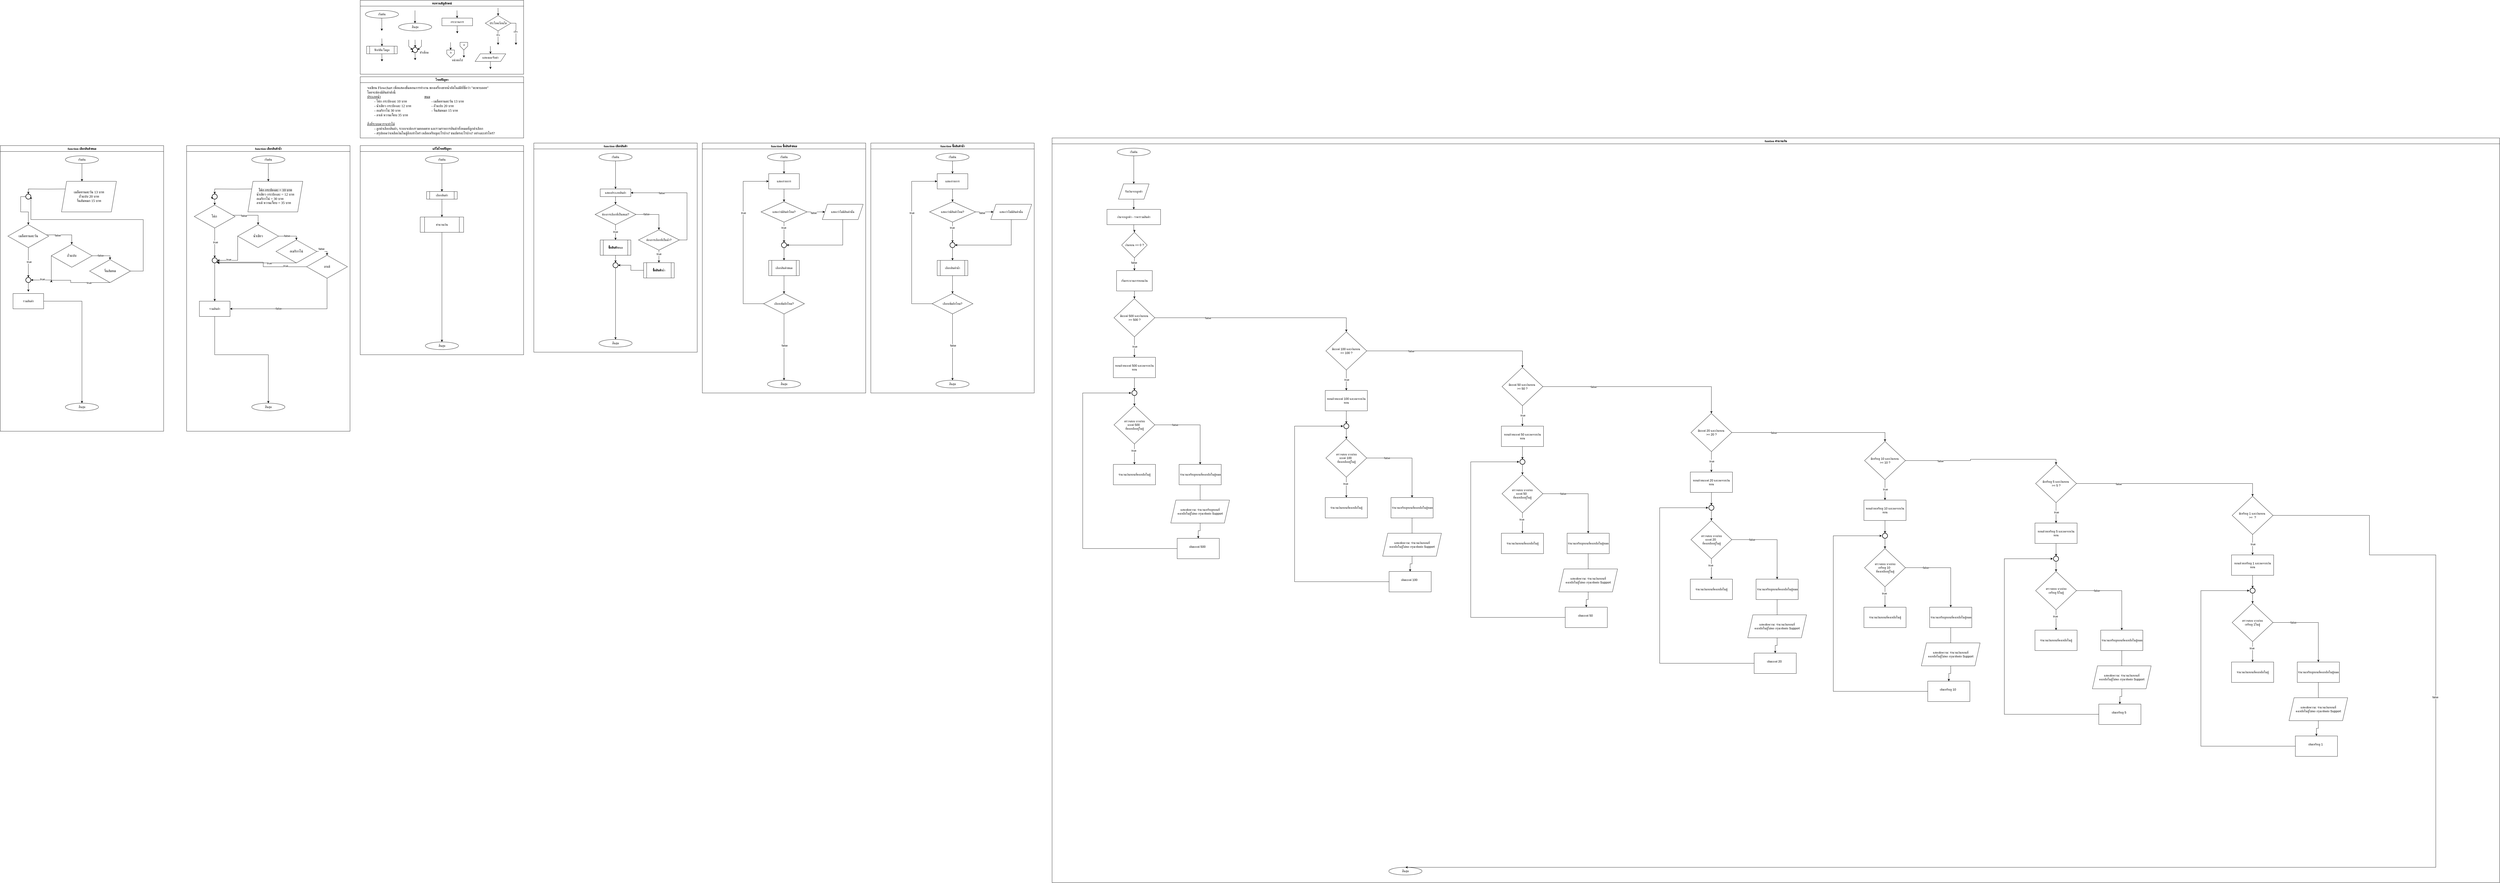 <mxfile version="28.0.5">
  <diagram name="Page-1" id="HrEcbipUsFCuMTjHsenv">
    <mxGraphModel dx="8601" dy="3747" grid="1" gridSize="10" guides="1" tooltips="1" connect="1" arrows="1" fold="1" page="1" pageScale="1" pageWidth="827" pageHeight="1169" math="0" shadow="0">
      <root>
        <mxCell id="0" />
        <mxCell id="1" parent="0" />
        <mxCell id="RIbSJF8vhdBXZhMb0pG_-1" value="ทบทวนสัญลักษณ์" style="swimlane;fontFamily=Sarabun;fontSource=https://fonts.googleapis.com/css?family=Sarabun;" vertex="1" parent="1">
          <mxGeometry x="390" y="140" width="640" height="290" as="geometry" />
        </mxCell>
        <mxCell id="RIbSJF8vhdBXZhMb0pG_-2" value="&lt;font data-font-src=&quot;https://fonts.googleapis.com/css?family=Sarabun&quot; face=&quot;Sarabun&quot;&gt;เริ่มต้น&lt;/font&gt;" style="ellipse;whiteSpace=wrap;html=1;" vertex="1" parent="RIbSJF8vhdBXZhMb0pG_-1">
          <mxGeometry x="20" y="40" width="130" height="30" as="geometry" />
        </mxCell>
        <mxCell id="RIbSJF8vhdBXZhMb0pG_-3" value="" style="endArrow=classic;html=1;rounded=0;" edge="1" parent="RIbSJF8vhdBXZhMb0pG_-1">
          <mxGeometry width="50" height="50" relative="1" as="geometry">
            <mxPoint x="84.5" y="70" as="sourcePoint" />
            <mxPoint x="84.5" y="120" as="targetPoint" />
          </mxGeometry>
        </mxCell>
        <mxCell id="RIbSJF8vhdBXZhMb0pG_-4" value="&lt;font face=&quot;Sarabun&quot;&gt;สิ้นสุด&lt;/font&gt;" style="ellipse;whiteSpace=wrap;html=1;" vertex="1" parent="RIbSJF8vhdBXZhMb0pG_-1">
          <mxGeometry x="150" y="90" width="130" height="30" as="geometry" />
        </mxCell>
        <mxCell id="RIbSJF8vhdBXZhMb0pG_-5" value="" style="endArrow=classic;html=1;rounded=0;" edge="1" parent="RIbSJF8vhdBXZhMb0pG_-1">
          <mxGeometry width="50" height="50" relative="1" as="geometry">
            <mxPoint x="214.5" y="40" as="sourcePoint" />
            <mxPoint x="214.5" y="90" as="targetPoint" />
          </mxGeometry>
        </mxCell>
        <mxCell id="RIbSJF8vhdBXZhMb0pG_-6" value="กระบวนการ" style="rounded=0;whiteSpace=wrap;html=1;fontFamily=Sarabun;fontSource=https://fonts.googleapis.com/css?family=Sarabun;" vertex="1" parent="RIbSJF8vhdBXZhMb0pG_-1">
          <mxGeometry x="320" y="70" width="120" height="30" as="geometry" />
        </mxCell>
        <mxCell id="RIbSJF8vhdBXZhMb0pG_-7" value="" style="endArrow=classic;html=1;rounded=0;" edge="1" parent="RIbSJF8vhdBXZhMb0pG_-1">
          <mxGeometry width="50" height="50" relative="1" as="geometry">
            <mxPoint x="379" y="40" as="sourcePoint" />
            <mxPoint x="379.5" y="70" as="targetPoint" />
          </mxGeometry>
        </mxCell>
        <mxCell id="RIbSJF8vhdBXZhMb0pG_-8" value="" style="endArrow=classic;html=1;rounded=0;" edge="1" parent="RIbSJF8vhdBXZhMb0pG_-1">
          <mxGeometry width="50" height="50" relative="1" as="geometry">
            <mxPoint x="379.75" y="100" as="sourcePoint" />
            <mxPoint x="380.25" y="130" as="targetPoint" />
          </mxGeometry>
        </mxCell>
        <mxCell id="RIbSJF8vhdBXZhMb0pG_-9" value="ประโยคเงื่อนไข" style="rhombus;whiteSpace=wrap;html=1;fontFamily=Sarabun;fontSource=https://fonts.googleapis.com/css?family=Sarabun;" vertex="1" parent="RIbSJF8vhdBXZhMb0pG_-1">
          <mxGeometry x="490" y="60" width="100" height="60" as="geometry" />
        </mxCell>
        <mxCell id="RIbSJF8vhdBXZhMb0pG_-10" value="" style="endArrow=classic;html=1;rounded=0;" edge="1" parent="RIbSJF8vhdBXZhMb0pG_-1">
          <mxGeometry width="50" height="50" relative="1" as="geometry">
            <mxPoint x="539.71" y="30" as="sourcePoint" />
            <mxPoint x="540.21" y="60" as="targetPoint" />
          </mxGeometry>
        </mxCell>
        <mxCell id="RIbSJF8vhdBXZhMb0pG_-11" value="" style="endArrow=classic;html=1;rounded=0;" edge="1" parent="RIbSJF8vhdBXZhMb0pG_-1">
          <mxGeometry width="50" height="50" relative="1" as="geometry">
            <mxPoint x="539.71" y="120" as="sourcePoint" />
            <mxPoint x="540" y="175" as="targetPoint" />
          </mxGeometry>
        </mxCell>
        <mxCell id="RIbSJF8vhdBXZhMb0pG_-12" value="จริง" style="edgeLabel;html=1;align=center;verticalAlign=middle;resizable=0;points=[];fontFamily=Sarabun;fontSource=https://fonts.googleapis.com/css?family=Sarabun;" vertex="1" connectable="0" parent="RIbSJF8vhdBXZhMb0pG_-11">
          <mxGeometry x="-0.414" y="-1" relative="1" as="geometry">
            <mxPoint as="offset" />
          </mxGeometry>
        </mxCell>
        <mxCell id="RIbSJF8vhdBXZhMb0pG_-13" value="" style="endArrow=classic;html=1;rounded=0;exitX=1;exitY=0.5;exitDx=0;exitDy=0;" edge="1" parent="RIbSJF8vhdBXZhMb0pG_-1" source="RIbSJF8vhdBXZhMb0pG_-9">
          <mxGeometry width="50" height="50" relative="1" as="geometry">
            <mxPoint x="620" y="95" as="sourcePoint" />
            <mxPoint x="610" y="175" as="targetPoint" />
            <Array as="points">
              <mxPoint x="610" y="90" />
            </Array>
          </mxGeometry>
        </mxCell>
        <mxCell id="RIbSJF8vhdBXZhMb0pG_-14" value="&lt;font data-font-src=&quot;https://fonts.googleapis.com/css?family=Sarabun&quot; face=&quot;Sarabun&quot;&gt;เท็จ&lt;/font&gt;" style="edgeLabel;html=1;align=center;verticalAlign=middle;resizable=0;points=[];" vertex="1" connectable="0" parent="RIbSJF8vhdBXZhMb0pG_-13">
          <mxGeometry x="-0.002" y="-2" relative="1" as="geometry">
            <mxPoint as="offset" />
          </mxGeometry>
        </mxCell>
        <mxCell id="RIbSJF8vhdBXZhMb0pG_-15" value="&lt;font data-font-src=&quot;https://fonts.googleapis.com/css?family=Sarabun&quot; face=&quot;Sarabun&quot;&gt;ฟังก์ชัน/โมดูล&lt;/font&gt;" style="shape=process;whiteSpace=wrap;html=1;backgroundOutline=1;" vertex="1" parent="RIbSJF8vhdBXZhMb0pG_-1">
          <mxGeometry x="25" y="180" width="120" height="30" as="geometry" />
        </mxCell>
        <mxCell id="RIbSJF8vhdBXZhMb0pG_-16" value="" style="endArrow=classic;html=1;rounded=0;" edge="1" parent="RIbSJF8vhdBXZhMb0pG_-1">
          <mxGeometry width="50" height="50" relative="1" as="geometry">
            <mxPoint x="84.71" y="150" as="sourcePoint" />
            <mxPoint x="85.21" y="180" as="targetPoint" />
          </mxGeometry>
        </mxCell>
        <mxCell id="RIbSJF8vhdBXZhMb0pG_-17" value="" style="endArrow=classic;html=1;rounded=0;" edge="1" parent="RIbSJF8vhdBXZhMb0pG_-1">
          <mxGeometry width="50" height="50" relative="1" as="geometry">
            <mxPoint x="84.71" y="210" as="sourcePoint" />
            <mxPoint x="85.21" y="240" as="targetPoint" />
          </mxGeometry>
        </mxCell>
        <mxCell id="RIbSJF8vhdBXZhMb0pG_-18" value="" style="strokeWidth=2;html=1;shape=mxgraph.flowchart.start_2;whiteSpace=wrap;" vertex="1" parent="RIbSJF8vhdBXZhMb0pG_-1">
          <mxGeometry x="205" y="185" width="20" height="20" as="geometry" />
        </mxCell>
        <mxCell id="RIbSJF8vhdBXZhMb0pG_-19" value="" style="endArrow=classic;html=1;rounded=0;" edge="1" parent="RIbSJF8vhdBXZhMb0pG_-1">
          <mxGeometry width="50" height="50" relative="1" as="geometry">
            <mxPoint x="214.71" y="155" as="sourcePoint" />
            <mxPoint x="215.21" y="185" as="targetPoint" />
          </mxGeometry>
        </mxCell>
        <mxCell id="RIbSJF8vhdBXZhMb0pG_-20" value="" style="endArrow=classic;html=1;rounded=0;entryX=0;entryY=0.5;entryDx=0;entryDy=0;entryPerimeter=0;" edge="1" parent="RIbSJF8vhdBXZhMb0pG_-1" target="RIbSJF8vhdBXZhMb0pG_-18">
          <mxGeometry width="50" height="50" relative="1" as="geometry">
            <mxPoint x="190.0" y="155" as="sourcePoint" />
            <mxPoint x="190.5" y="185" as="targetPoint" />
            <Array as="points">
              <mxPoint x="190" y="180" />
            </Array>
          </mxGeometry>
        </mxCell>
        <mxCell id="RIbSJF8vhdBXZhMb0pG_-21" value="" style="endArrow=classic;html=1;rounded=0;entryX=1;entryY=0.5;entryDx=0;entryDy=0;entryPerimeter=0;" edge="1" parent="RIbSJF8vhdBXZhMb0pG_-1" target="RIbSJF8vhdBXZhMb0pG_-18">
          <mxGeometry width="50" height="50" relative="1" as="geometry">
            <mxPoint x="240.0" y="155" as="sourcePoint" />
            <mxPoint x="240.5" y="185" as="targetPoint" />
            <Array as="points">
              <mxPoint x="240" y="180" />
            </Array>
          </mxGeometry>
        </mxCell>
        <mxCell id="RIbSJF8vhdBXZhMb0pG_-22" value="" style="endArrow=classic;html=1;rounded=0;" edge="1" parent="RIbSJF8vhdBXZhMb0pG_-1">
          <mxGeometry width="50" height="50" relative="1" as="geometry">
            <mxPoint x="214.71" y="205" as="sourcePoint" />
            <mxPoint x="215.21" y="235" as="targetPoint" />
          </mxGeometry>
        </mxCell>
        <mxCell id="RIbSJF8vhdBXZhMb0pG_-23" value="&lt;font data-font-src=&quot;https://fonts.googleapis.com/css?family=Sarabun&quot; face=&quot;Sarabun&quot;&gt;ตัวเชื่อม&lt;/font&gt;" style="text;html=1;align=center;verticalAlign=middle;resizable=0;points=[];autosize=1;strokeColor=none;fillColor=none;" vertex="1" parent="RIbSJF8vhdBXZhMb0pG_-1">
          <mxGeometry x="220" y="190" width="60" height="30" as="geometry" />
        </mxCell>
        <mxCell id="RIbSJF8vhdBXZhMb0pG_-24" value="" style="endArrow=classic;html=1;rounded=0;" edge="1" parent="RIbSJF8vhdBXZhMb0pG_-1">
          <mxGeometry width="50" height="50" relative="1" as="geometry">
            <mxPoint x="353.71" y="165" as="sourcePoint" />
            <mxPoint x="354.21" y="195" as="targetPoint" />
          </mxGeometry>
        </mxCell>
        <mxCell id="RIbSJF8vhdBXZhMb0pG_-25" value="" style="verticalLabelPosition=bottom;verticalAlign=top;html=1;shape=offPageConnector;rounded=0;size=0.5;" vertex="1" parent="RIbSJF8vhdBXZhMb0pG_-1">
          <mxGeometry x="339" y="195" width="30" height="30" as="geometry" />
        </mxCell>
        <mxCell id="RIbSJF8vhdBXZhMb0pG_-26" value="" style="endArrow=classic;html=1;rounded=0;" edge="1" parent="RIbSJF8vhdBXZhMb0pG_-1">
          <mxGeometry width="50" height="50" relative="1" as="geometry">
            <mxPoint x="405.71" y="195" as="sourcePoint" />
            <mxPoint x="406.21" y="225" as="targetPoint" />
          </mxGeometry>
        </mxCell>
        <mxCell id="RIbSJF8vhdBXZhMb0pG_-27" value="" style="verticalLabelPosition=bottom;verticalAlign=top;html=1;shape=offPageConnector;rounded=0;size=0.5;" vertex="1" parent="RIbSJF8vhdBXZhMb0pG_-1">
          <mxGeometry x="391" y="165" width="30" height="30" as="geometry" />
        </mxCell>
        <mxCell id="RIbSJF8vhdBXZhMb0pG_-28" value="หน้าต่อไป" style="text;html=1;align=center;verticalAlign=middle;resizable=0;points=[];autosize=1;strokeColor=none;fillColor=none;fontFamily=Sarabun;fontSource=https://fonts.googleapis.com/css?family=Sarabun;" vertex="1" parent="RIbSJF8vhdBXZhMb0pG_-1">
          <mxGeometry x="345" y="220" width="70" height="30" as="geometry" />
        </mxCell>
        <mxCell id="RIbSJF8vhdBXZhMb0pG_-29" value="ก" style="text;html=1;align=center;verticalAlign=middle;resizable=0;points=[];autosize=1;strokeColor=none;fillColor=none;fontFamily=Sarabun;fontSource=https://fonts.googleapis.com/css?family=Sarabun;" vertex="1" parent="RIbSJF8vhdBXZhMb0pG_-1">
          <mxGeometry x="339" y="190" width="30" height="30" as="geometry" />
        </mxCell>
        <mxCell id="RIbSJF8vhdBXZhMb0pG_-30" value="ก" style="text;html=1;align=center;verticalAlign=middle;resizable=0;points=[];autosize=1;strokeColor=none;fillColor=none;fontFamily=Sarabun;fontSource=https://fonts.googleapis.com/css?family=Sarabun;" vertex="1" parent="RIbSJF8vhdBXZhMb0pG_-1">
          <mxGeometry x="391" y="160" width="30" height="30" as="geometry" />
        </mxCell>
        <mxCell id="RIbSJF8vhdBXZhMb0pG_-31" value="แสดงผล/รับค่า" style="shape=parallelogram;perimeter=parallelogramPerimeter;whiteSpace=wrap;html=1;fixedSize=1;fontFamily=Sarabun;fontSource=https://fonts.googleapis.com/css?family=Sarabun;" vertex="1" parent="RIbSJF8vhdBXZhMb0pG_-1">
          <mxGeometry x="450" y="210" width="120" height="30" as="geometry" />
        </mxCell>
        <mxCell id="RIbSJF8vhdBXZhMb0pG_-32" value="" style="endArrow=classic;html=1;rounded=0;" edge="1" parent="RIbSJF8vhdBXZhMb0pG_-1">
          <mxGeometry width="50" height="50" relative="1" as="geometry">
            <mxPoint x="509.71" y="180" as="sourcePoint" />
            <mxPoint x="510.21" y="210" as="targetPoint" />
          </mxGeometry>
        </mxCell>
        <mxCell id="RIbSJF8vhdBXZhMb0pG_-33" value="" style="endArrow=classic;html=1;rounded=0;" edge="1" parent="RIbSJF8vhdBXZhMb0pG_-1">
          <mxGeometry width="50" height="50" relative="1" as="geometry">
            <mxPoint x="509.71" y="240" as="sourcePoint" />
            <mxPoint x="510.21" y="270" as="targetPoint" />
          </mxGeometry>
        </mxCell>
        <mxCell id="RIbSJF8vhdBXZhMb0pG_-34" style="edgeStyle=orthogonalEdgeStyle;rounded=0;orthogonalLoop=1;jettySize=auto;html=1;exitX=0.145;exitY=0.855;exitDx=0;exitDy=0;exitPerimeter=0;entryX=0;entryY=0.5;entryDx=0;entryDy=0;entryPerimeter=0;" edge="1" parent="RIbSJF8vhdBXZhMb0pG_-1" source="RIbSJF8vhdBXZhMb0pG_-18" target="RIbSJF8vhdBXZhMb0pG_-18">
          <mxGeometry relative="1" as="geometry" />
        </mxCell>
        <mxCell id="RIbSJF8vhdBXZhMb0pG_-47" value="&lt;font data-font-src=&quot;https://fonts.googleapis.com/css?family=Sarabun&quot; face=&quot;Sarabun&quot;&gt;โจทย์ปัญหา&lt;/font&gt;" style="swimlane;whiteSpace=wrap;html=1;" vertex="1" parent="1">
          <mxGeometry x="390" y="440" width="640" height="240" as="geometry" />
        </mxCell>
        <mxCell id="RIbSJF8vhdBXZhMb0pG_-48" value="&lt;font data-font-src=&quot;https://fonts.googleapis.com/css?family=Sarabun&quot; face=&quot;Sarabun&quot; style=&quot;font-size: 14px;&quot;&gt;จงเขียน Flowchart เพื่อแสดงขั้นตอนการทำงาน ของเครื่องขายน้ำอัตโนมัติที่ชื่อว่า &quot;ตะพาบลอย&quot;&lt;br&gt;โดยจะต้องมีสินค้าดังนี้&lt;br&gt;&lt;u&gt;ประเภทน้ำ&lt;span style=&quot;white-space: pre;&quot;&gt;&#x9;&lt;/span&gt;&lt;span style=&quot;white-space: pre;&quot;&gt;&#x9;&lt;/span&gt;&lt;span style=&quot;white-space: pre;&quot;&gt;&#x9;&lt;/span&gt;&lt;span style=&quot;white-space: pre;&quot;&gt;&#x9;&lt;/span&gt;&lt;span style=&quot;white-space: pre;&quot;&gt;&#x9;&lt;/span&gt;&lt;span style=&quot;white-space: pre;&quot;&gt;&#x9;&lt;span style=&quot;white-space: pre;&quot;&gt;&#x9;&lt;/span&gt;ข&lt;/span&gt;นม&lt;/u&gt;&lt;br&gt;&lt;span style=&quot;white-space: pre;&quot;&gt;&#x9;&lt;/span&gt;- โค้ก กระป๋องละ 10 บาท&lt;span style=&quot;white-space: pre;&quot;&gt;&#x9;&lt;/span&gt;&lt;span style=&quot;white-space: pre;&quot;&gt;&#x9;&lt;/span&gt;&lt;span style=&quot;white-space: pre;&quot;&gt;&#x9;&lt;/span&gt;&lt;span style=&quot;white-space: pre;&quot;&gt;&#x9;&lt;/span&gt;- เมล็ดทานตะวัน 13 บาท&lt;br&gt;&lt;span style=&quot;white-space: pre;&quot;&gt;&#x9;&lt;/span&gt;- น้ำเขียว กระป๋องละ 12 บาท&lt;span style=&quot;white-space: pre;&quot;&gt;&#x9;&lt;/span&gt;&lt;span style=&quot;white-space: pre;&quot;&gt;&#x9;&lt;/span&gt;&lt;span style=&quot;white-space: pre;&quot;&gt;&#x9;&lt;/span&gt;- ถั่วแปบ 20 บาท&lt;br&gt;&lt;span style=&quot;white-space: pre;&quot;&gt;&#x9;&lt;/span&gt;- อเมริกาโน่ 30 บาท&lt;span style=&quot;white-space: pre;&quot;&gt;&#x9;&lt;/span&gt;&lt;span style=&quot;white-space: pre;&quot;&gt;&#x9;&lt;/span&gt;&lt;span style=&quot;white-space: pre;&quot;&gt;&#x9;&lt;/span&gt;&lt;span style=&quot;white-space: pre;&quot;&gt;&#x9;&lt;/span&gt;&lt;span style=&quot;white-space: pre;&quot;&gt;&#x9;&lt;/span&gt;- จิ้นส้มหมก 15 บาท&lt;br&gt;&lt;span style=&quot;white-space: pre;&quot;&gt;&#x9;&lt;/span&gt;- ลาเต้ หวานเจี๊ยบ 35 บาท&lt;span style=&quot;white-space: pre;&quot;&gt;&#x9;&lt;/span&gt;&lt;br&gt;&lt;br&gt;&lt;u&gt;สิ่งที่ระบบควรจะทำได้&lt;/u&gt;&lt;br&gt;&lt;span style=&quot;white-space: pre;&quot;&gt;&#x9;&lt;/span&gt;- ลูกค้าเลือกสินค้า, ระบบจะต้องรวมยอดขาย และรวมรายการสินค้าทั้งหมดที่ลูกค้าเลือก&lt;br&gt;&lt;span style=&quot;white-space: pre;&quot;&gt;&#x9;&lt;/span&gt;- สรุปยอดว่าเหลือเงินในตู้อีกเท่าไหร่ เหลือเหรียญอะไรบ้าง? ธนบัตรอะไรบ้าง? อย่างละเท่าไหร่?&lt;br&gt;&lt;br&gt;&lt;br&gt;&lt;/font&gt;" style="text;html=1;align=left;verticalAlign=middle;resizable=0;points=[];autosize=1;strokeColor=none;fillColor=none;fontSize=14;" vertex="1" parent="RIbSJF8vhdBXZhMb0pG_-47">
          <mxGeometry x="25" y="30" width="580" height="240" as="geometry" />
        </mxCell>
        <mxCell id="RIbSJF8vhdBXZhMb0pG_-127" value="แก้ไขโจทย์ปัญหา" style="swimlane;fontFamily=Sarabun;fontSource=https://fonts.googleapis.com/css?family=Sarabun;" vertex="1" parent="1">
          <mxGeometry x="390" y="710" width="640" height="820" as="geometry" />
        </mxCell>
        <mxCell id="RIbSJF8vhdBXZhMb0pG_-144" value="" style="edgeStyle=orthogonalEdgeStyle;rounded=0;orthogonalLoop=1;jettySize=auto;html=1;" edge="1" parent="RIbSJF8vhdBXZhMb0pG_-127" source="RIbSJF8vhdBXZhMb0pG_-129" target="RIbSJF8vhdBXZhMb0pG_-142">
          <mxGeometry relative="1" as="geometry" />
        </mxCell>
        <mxCell id="RIbSJF8vhdBXZhMb0pG_-129" value="&lt;font data-font-src=&quot;https://fonts.googleapis.com/css?family=Sarabun&quot; face=&quot;Sarabun&quot;&gt;เริ่มต้น&lt;/font&gt;" style="ellipse;whiteSpace=wrap;html=1;" vertex="1" parent="RIbSJF8vhdBXZhMb0pG_-127">
          <mxGeometry x="255" y="40" width="130" height="30" as="geometry" />
        </mxCell>
        <mxCell id="RIbSJF8vhdBXZhMb0pG_-130" value="&lt;font face=&quot;Sarabun&quot;&gt;สิ้นสุด&lt;/font&gt;" style="ellipse;whiteSpace=wrap;html=1;" vertex="1" parent="RIbSJF8vhdBXZhMb0pG_-127">
          <mxGeometry x="255" y="770" width="130" height="30" as="geometry" />
        </mxCell>
        <mxCell id="RIbSJF8vhdBXZhMb0pG_-225" value="" style="edgeStyle=orthogonalEdgeStyle;rounded=0;orthogonalLoop=1;jettySize=auto;html=1;" edge="1" parent="RIbSJF8vhdBXZhMb0pG_-127" source="RIbSJF8vhdBXZhMb0pG_-142">
          <mxGeometry relative="1" as="geometry">
            <mxPoint x="320.0" y="280" as="targetPoint" />
          </mxGeometry>
        </mxCell>
        <mxCell id="RIbSJF8vhdBXZhMb0pG_-142" value="&lt;font data-font-src=&quot;https://fonts.googleapis.com/css?family=Sarabun&quot; face=&quot;Sarabun&quot;&gt;เลือกสินค้า&lt;/font&gt;" style="shape=process;whiteSpace=wrap;html=1;backgroundOutline=1;" vertex="1" parent="RIbSJF8vhdBXZhMb0pG_-127">
          <mxGeometry x="260" y="180" width="120" height="30" as="geometry" />
        </mxCell>
        <mxCell id="RIbSJF8vhdBXZhMb0pG_-832" style="edgeStyle=orthogonalEdgeStyle;rounded=0;orthogonalLoop=1;jettySize=auto;html=1;" edge="1" parent="RIbSJF8vhdBXZhMb0pG_-127" source="RIbSJF8vhdBXZhMb0pG_-219" target="RIbSJF8vhdBXZhMb0pG_-130">
          <mxGeometry relative="1" as="geometry" />
        </mxCell>
        <mxCell id="RIbSJF8vhdBXZhMb0pG_-219" value="คำนวนเงิน" style="shape=process;whiteSpace=wrap;html=1;backgroundOutline=1;" vertex="1" parent="RIbSJF8vhdBXZhMb0pG_-127">
          <mxGeometry x="235" y="280" width="170" height="60" as="geometry" />
        </mxCell>
        <mxCell id="RIbSJF8vhdBXZhMb0pG_-145" value="function เลือกสินค้า" style="swimlane;fontFamily=Sarabun;fontSource=https://fonts.googleapis.com/css?family=Sarabun;" vertex="1" parent="1">
          <mxGeometry x="1070" y="700" width="640" height="820" as="geometry" />
        </mxCell>
        <mxCell id="RIbSJF8vhdBXZhMb0pG_-146" value="" style="edgeStyle=orthogonalEdgeStyle;rounded=0;orthogonalLoop=1;jettySize=auto;html=1;" edge="1" parent="RIbSJF8vhdBXZhMb0pG_-145" source="RIbSJF8vhdBXZhMb0pG_-147">
          <mxGeometry relative="1" as="geometry">
            <mxPoint x="320" y="180" as="targetPoint" />
          </mxGeometry>
        </mxCell>
        <mxCell id="RIbSJF8vhdBXZhMb0pG_-147" value="&lt;font data-font-src=&quot;https://fonts.googleapis.com/css?family=Sarabun&quot; face=&quot;Sarabun&quot;&gt;เริ่มต้น&lt;/font&gt;" style="ellipse;whiteSpace=wrap;html=1;" vertex="1" parent="RIbSJF8vhdBXZhMb0pG_-145">
          <mxGeometry x="255" y="40" width="130" height="30" as="geometry" />
        </mxCell>
        <mxCell id="RIbSJF8vhdBXZhMb0pG_-148" value="&lt;font face=&quot;Sarabun&quot;&gt;สิ้นสุด&lt;/font&gt;" style="ellipse;whiteSpace=wrap;html=1;" vertex="1" parent="RIbSJF8vhdBXZhMb0pG_-145">
          <mxGeometry x="255" y="770" width="130" height="30" as="geometry" />
        </mxCell>
        <mxCell id="RIbSJF8vhdBXZhMb0pG_-152" value="" style="edgeStyle=orthogonalEdgeStyle;rounded=0;orthogonalLoop=1;jettySize=auto;html=1;" edge="1" parent="RIbSJF8vhdBXZhMb0pG_-145" source="RIbSJF8vhdBXZhMb0pG_-150" target="RIbSJF8vhdBXZhMb0pG_-151">
          <mxGeometry relative="1" as="geometry" />
        </mxCell>
        <mxCell id="RIbSJF8vhdBXZhMb0pG_-150" value="แสดงประเภทสินค้า" style="rounded=0;whiteSpace=wrap;html=1;fontFamily=Sarabun;fontSource=https://fonts.googleapis.com/css?family=Sarabun;" vertex="1" parent="RIbSJF8vhdBXZhMb0pG_-145">
          <mxGeometry x="260" y="180" width="120" height="30" as="geometry" />
        </mxCell>
        <mxCell id="RIbSJF8vhdBXZhMb0pG_-155" style="edgeStyle=orthogonalEdgeStyle;rounded=0;orthogonalLoop=1;jettySize=auto;html=1;entryX=0.5;entryY=0;entryDx=0;entryDy=0;" edge="1" parent="RIbSJF8vhdBXZhMb0pG_-145" source="RIbSJF8vhdBXZhMb0pG_-151" target="RIbSJF8vhdBXZhMb0pG_-154">
          <mxGeometry relative="1" as="geometry" />
        </mxCell>
        <mxCell id="RIbSJF8vhdBXZhMb0pG_-156" value="false" style="edgeLabel;html=1;align=center;verticalAlign=middle;resizable=0;points=[];" vertex="1" connectable="0" parent="RIbSJF8vhdBXZhMb0pG_-155">
          <mxGeometry x="-0.451" y="1" relative="1" as="geometry">
            <mxPoint as="offset" />
          </mxGeometry>
        </mxCell>
        <mxCell id="RIbSJF8vhdBXZhMb0pG_-412" style="edgeStyle=orthogonalEdgeStyle;rounded=0;orthogonalLoop=1;jettySize=auto;html=1;entryX=0.5;entryY=0;entryDx=0;entryDy=0;" edge="1" parent="RIbSJF8vhdBXZhMb0pG_-145" source="RIbSJF8vhdBXZhMb0pG_-151" target="RIbSJF8vhdBXZhMb0pG_-410">
          <mxGeometry relative="1" as="geometry" />
        </mxCell>
        <mxCell id="RIbSJF8vhdBXZhMb0pG_-417" value="&lt;span style=&quot;color: rgba(0, 0, 0, 0); font-family: monospace; font-size: 0px; text-align: start; background-color: rgb(236, 236, 236);&quot;&gt;%3CmxGraphModel%3E%3Croot%3E%3CmxCell%20id%3D%220%22%2F%3E%3CmxCell%20id%3D%221%22%20parent%3D%220%22%2F%3E%3CmxCell%20id%3D%222%22%20value%3D%22%26lt%3Bspan%20style%3D%26quot%3Bfont-family%3A%20Sarabun%3B%20font-weight%3A%20700%3B%20text-wrap-mode%3A%20nowrap%3B%26quot%3B%26gt%3B%E0%B8%8B%E0%B8%B7%E0%B9%89%E0%B8%AD%E0%B8%AA%E0%B8%B4%E0%B8%99%E0%B8%84%E0%B9%89%E0%B8%B2%26lt%3B%2Fspan%26gt%3B%22%20style%3D%22shape%3Dprocess%3BwhiteSpace%3Dwrap%3Bhtml%3D1%3BbackgroundOutline%3D1%3B%22%20vertex%3D%221%22%20parent%3D%221%22%3E%3CmxGeometry%20x%3D%22650%22%20y%3D%22990%22%20width%3D%22120%22%20height%3D%2260%22%20as%3D%22geometry%22%2F%3E%3C%2FmxCell%3E%3C%2Froot%3E%3C%2FmxGraphModel%&lt;/span&gt;" style="edgeLabel;html=1;align=center;verticalAlign=middle;resizable=0;points=[];" vertex="1" connectable="0" parent="RIbSJF8vhdBXZhMb0pG_-412">
          <mxGeometry x="-0.208" relative="1" as="geometry">
            <mxPoint as="offset" />
          </mxGeometry>
        </mxCell>
        <mxCell id="RIbSJF8vhdBXZhMb0pG_-418" value="&lt;span style=&quot;color: rgba(0, 0, 0, 0); font-family: monospace; font-size: 0px; text-align: start; background-color: rgb(236, 236, 236);&quot;&gt;%3CmxGraphModel%3E%3Croot%3E%3CmxCell%20id%3D%220%22%2F%3E%3CmxCell%20id%3D%221%22%20parent%3D%220%22%2F%3E%3CmxCell%20id%3D%222%22%20value%3D%22%26lt%3Bspan%20style%3D%26quot%3Bfont-family%3A%20Sarabun%3B%20font-weight%3A%20700%3B%20text-wrap-mode%3A%20nowrap%3B%26quot%3B%26gt%3B%E0%B8%8B%E0%B8%B7%E0%B9%89%E0%B8%AD%E0%B8%AA%E0%B8%B4%E0%B8%99%E0%B8%84%E0%B9%89%E0%B8%B2%26lt%3B%2Fspan%26gt%3B%22%20style%3D%22shape%3Dprocess%3BwhiteSpace%3Dwrap%3Bhtml%3D1%3BbackgroundOutline%3D1%3B%22%20vertex%3D%221%22%20parent%3D%221%22%3E%3CmxGeometry%20x%3D%22650%22%20y%3D%22990%22%20width%3D%22120%22%20height%3D%2260%22%20as%3D%22geometry%22%2F%3E%3C%2FmxCell%3E%3C%2Froot%3E%3C%2FmxGraphModel%3&lt;/span&gt;" style="edgeLabel;html=1;align=center;verticalAlign=middle;resizable=0;points=[];" vertex="1" connectable="0" parent="RIbSJF8vhdBXZhMb0pG_-412">
          <mxGeometry x="-0.542" y="-1" relative="1" as="geometry">
            <mxPoint as="offset" />
          </mxGeometry>
        </mxCell>
        <mxCell id="RIbSJF8vhdBXZhMb0pG_-419" value="true" style="edgeLabel;html=1;align=center;verticalAlign=middle;resizable=0;points=[];" vertex="1" connectable="0" parent="RIbSJF8vhdBXZhMb0pG_-412">
          <mxGeometry x="-0.083" relative="1" as="geometry">
            <mxPoint as="offset" />
          </mxGeometry>
        </mxCell>
        <mxCell id="RIbSJF8vhdBXZhMb0pG_-151" value="ต้องการเลือกที่เป็นขนม?" style="rhombus;whiteSpace=wrap;html=1;" vertex="1" parent="RIbSJF8vhdBXZhMb0pG_-145">
          <mxGeometry x="240" y="240" width="160" height="80" as="geometry" />
        </mxCell>
        <mxCell id="RIbSJF8vhdBXZhMb0pG_-229" style="edgeStyle=orthogonalEdgeStyle;rounded=0;orthogonalLoop=1;jettySize=auto;html=1;entryX=1;entryY=0.5;entryDx=0;entryDy=0;" edge="1" parent="RIbSJF8vhdBXZhMb0pG_-145" source="RIbSJF8vhdBXZhMb0pG_-154" target="RIbSJF8vhdBXZhMb0pG_-150">
          <mxGeometry relative="1" as="geometry">
            <Array as="points">
              <mxPoint x="600" y="380" />
              <mxPoint x="600" y="195" />
            </Array>
          </mxGeometry>
        </mxCell>
        <mxCell id="RIbSJF8vhdBXZhMb0pG_-230" value="false" style="edgeLabel;html=1;align=center;verticalAlign=middle;resizable=0;points=[];" vertex="1" connectable="0" parent="RIbSJF8vhdBXZhMb0pG_-229">
          <mxGeometry x="0.447" y="1" relative="1" as="geometry">
            <mxPoint as="offset" />
          </mxGeometry>
        </mxCell>
        <mxCell id="RIbSJF8vhdBXZhMb0pG_-415" style="edgeStyle=orthogonalEdgeStyle;rounded=0;orthogonalLoop=1;jettySize=auto;html=1;entryX=0.5;entryY=0;entryDx=0;entryDy=0;" edge="1" parent="RIbSJF8vhdBXZhMb0pG_-145" source="RIbSJF8vhdBXZhMb0pG_-154" target="RIbSJF8vhdBXZhMb0pG_-409">
          <mxGeometry relative="1" as="geometry" />
        </mxCell>
        <mxCell id="RIbSJF8vhdBXZhMb0pG_-416" value="true" style="edgeLabel;html=1;align=center;verticalAlign=middle;resizable=0;points=[];" vertex="1" connectable="0" parent="RIbSJF8vhdBXZhMb0pG_-415">
          <mxGeometry x="-0.388" relative="1" as="geometry">
            <mxPoint as="offset" />
          </mxGeometry>
        </mxCell>
        <mxCell id="RIbSJF8vhdBXZhMb0pG_-154" value="ต้องการเลือกที่เป็นน้ำ?" style="rhombus;whiteSpace=wrap;html=1;" vertex="1" parent="RIbSJF8vhdBXZhMb0pG_-145">
          <mxGeometry x="410" y="340" width="160" height="80" as="geometry" />
        </mxCell>
        <mxCell id="RIbSJF8vhdBXZhMb0pG_-228" style="edgeStyle=orthogonalEdgeStyle;rounded=0;orthogonalLoop=1;jettySize=auto;html=1;entryX=0.5;entryY=0;entryDx=0;entryDy=0;" edge="1" parent="RIbSJF8vhdBXZhMb0pG_-145" source="RIbSJF8vhdBXZhMb0pG_-227" target="RIbSJF8vhdBXZhMb0pG_-148">
          <mxGeometry relative="1" as="geometry" />
        </mxCell>
        <mxCell id="RIbSJF8vhdBXZhMb0pG_-227" value="" style="strokeWidth=2;html=1;shape=mxgraph.flowchart.start_2;whiteSpace=wrap;" vertex="1" parent="RIbSJF8vhdBXZhMb0pG_-145">
          <mxGeometry x="310" y="469" width="20" height="20" as="geometry" />
        </mxCell>
        <mxCell id="RIbSJF8vhdBXZhMb0pG_-409" value="&lt;span style=&quot;font-family: Sarabun; font-weight: 700; text-wrap-mode: nowrap;&quot;&gt;ซื้อสินค้า&lt;/span&gt;น้ำ" style="shape=process;whiteSpace=wrap;html=1;backgroundOutline=1;" vertex="1" parent="RIbSJF8vhdBXZhMb0pG_-145">
          <mxGeometry x="430" y="469" width="120" height="60" as="geometry" />
        </mxCell>
        <mxCell id="RIbSJF8vhdBXZhMb0pG_-410" value="&lt;span style=&quot;font-family: Sarabun; font-weight: 700; text-wrap-mode: nowrap;&quot;&gt;ซื้อสินค้า&lt;/span&gt;ขนม" style="shape=process;whiteSpace=wrap;html=1;backgroundOutline=1;" vertex="1" parent="RIbSJF8vhdBXZhMb0pG_-145">
          <mxGeometry x="260" y="380" width="120" height="60" as="geometry" />
        </mxCell>
        <mxCell id="RIbSJF8vhdBXZhMb0pG_-411" style="edgeStyle=orthogonalEdgeStyle;rounded=0;orthogonalLoop=1;jettySize=auto;html=1;entryX=1;entryY=0.5;entryDx=0;entryDy=0;entryPerimeter=0;" edge="1" parent="RIbSJF8vhdBXZhMb0pG_-145" source="RIbSJF8vhdBXZhMb0pG_-409" target="RIbSJF8vhdBXZhMb0pG_-227">
          <mxGeometry relative="1" as="geometry" />
        </mxCell>
        <mxCell id="RIbSJF8vhdBXZhMb0pG_-413" style="edgeStyle=orthogonalEdgeStyle;rounded=0;orthogonalLoop=1;jettySize=auto;html=1;entryX=0.5;entryY=0;entryDx=0;entryDy=0;entryPerimeter=0;" edge="1" parent="RIbSJF8vhdBXZhMb0pG_-145" source="RIbSJF8vhdBXZhMb0pG_-410" target="RIbSJF8vhdBXZhMb0pG_-227">
          <mxGeometry relative="1" as="geometry" />
        </mxCell>
        <mxCell id="RIbSJF8vhdBXZhMb0pG_-166" value="function ซื้อสินค้าขนม" style="swimlane;fontFamily=Sarabun;fontSource=https://fonts.googleapis.com/css?family=Sarabun;startSize=23;" vertex="1" parent="1">
          <mxGeometry x="1730" y="700" width="640" height="980" as="geometry" />
        </mxCell>
        <mxCell id="RIbSJF8vhdBXZhMb0pG_-167" value="" style="edgeStyle=orthogonalEdgeStyle;rounded=0;orthogonalLoop=1;jettySize=auto;html=1;" edge="1" parent="RIbSJF8vhdBXZhMb0pG_-166" source="RIbSJF8vhdBXZhMb0pG_-168">
          <mxGeometry relative="1" as="geometry">
            <mxPoint x="320" y="120" as="targetPoint" />
          </mxGeometry>
        </mxCell>
        <mxCell id="RIbSJF8vhdBXZhMb0pG_-168" value="&lt;font data-font-src=&quot;https://fonts.googleapis.com/css?family=Sarabun&quot; face=&quot;Sarabun&quot;&gt;เริ่มต้น&lt;/font&gt;" style="ellipse;whiteSpace=wrap;html=1;" vertex="1" parent="RIbSJF8vhdBXZhMb0pG_-166">
          <mxGeometry x="255" y="40" width="130" height="30" as="geometry" />
        </mxCell>
        <mxCell id="RIbSJF8vhdBXZhMb0pG_-169" value="&lt;font face=&quot;Sarabun&quot;&gt;สิ้นสุด&lt;/font&gt;" style="ellipse;whiteSpace=wrap;html=1;" vertex="1" parent="RIbSJF8vhdBXZhMb0pG_-166">
          <mxGeometry x="255" y="930" width="130" height="30" as="geometry" />
        </mxCell>
        <mxCell id="RIbSJF8vhdBXZhMb0pG_-189" value="" style="edgeStyle=orthogonalEdgeStyle;rounded=0;orthogonalLoop=1;jettySize=auto;html=1;" edge="1" parent="RIbSJF8vhdBXZhMb0pG_-166" source="RIbSJF8vhdBXZhMb0pG_-186">
          <mxGeometry relative="1" as="geometry">
            <mxPoint x="320" y="230" as="targetPoint" />
          </mxGeometry>
        </mxCell>
        <mxCell id="RIbSJF8vhdBXZhMb0pG_-186" value="แสดงรายการ" style="rounded=0;whiteSpace=wrap;html=1;" vertex="1" parent="RIbSJF8vhdBXZhMb0pG_-166">
          <mxGeometry x="260" y="120" width="120" height="60" as="geometry" />
        </mxCell>
        <mxCell id="RIbSJF8vhdBXZhMb0pG_-190" value="" style="edgeStyle=orthogonalEdgeStyle;rounded=0;orthogonalLoop=1;jettySize=auto;html=1;" edge="1" parent="RIbSJF8vhdBXZhMb0pG_-166">
          <mxGeometry relative="1" as="geometry">
            <mxPoint x="320" y="290" as="sourcePoint" />
            <mxPoint x="320" y="310" as="targetPoint" />
          </mxGeometry>
        </mxCell>
        <mxCell id="RIbSJF8vhdBXZhMb0pG_-193" value="" style="edgeStyle=orthogonalEdgeStyle;rounded=0;orthogonalLoop=1;jettySize=auto;html=1;" edge="1" parent="RIbSJF8vhdBXZhMb0pG_-166" source="RIbSJF8vhdBXZhMb0pG_-191" target="RIbSJF8vhdBXZhMb0pG_-192">
          <mxGeometry relative="1" as="geometry" />
        </mxCell>
        <mxCell id="RIbSJF8vhdBXZhMb0pG_-194" value="false" style="edgeLabel;html=1;align=center;verticalAlign=middle;resizable=0;points=[];" vertex="1" connectable="0" parent="RIbSJF8vhdBXZhMb0pG_-193">
          <mxGeometry x="-0.257" y="-4" relative="1" as="geometry">
            <mxPoint as="offset" />
          </mxGeometry>
        </mxCell>
        <mxCell id="RIbSJF8vhdBXZhMb0pG_-191" value="แสดงว่ามีสินค้าไหม?" style="rhombus;whiteSpace=wrap;html=1;" vertex="1" parent="RIbSJF8vhdBXZhMb0pG_-166">
          <mxGeometry x="230" y="230" width="180" height="80" as="geometry" />
        </mxCell>
        <mxCell id="RIbSJF8vhdBXZhMb0pG_-192" value="แสดงว่าไม่มีสินค้านั้น" style="shape=parallelogram;perimeter=parallelogramPerimeter;whiteSpace=wrap;html=1;fixedSize=1;" vertex="1" parent="RIbSJF8vhdBXZhMb0pG_-166">
          <mxGeometry x="470" y="240" width="160" height="60" as="geometry" />
        </mxCell>
        <mxCell id="RIbSJF8vhdBXZhMb0pG_-206" style="edgeStyle=orthogonalEdgeStyle;rounded=0;orthogonalLoop=1;jettySize=auto;html=1;entryX=0.5;entryY=0;entryDx=0;entryDy=0;" edge="1" parent="RIbSJF8vhdBXZhMb0pG_-166" source="RIbSJF8vhdBXZhMb0pG_-201">
          <mxGeometry relative="1" as="geometry">
            <mxPoint x="320" y="460.0" as="targetPoint" />
          </mxGeometry>
        </mxCell>
        <mxCell id="RIbSJF8vhdBXZhMb0pG_-201" value="" style="strokeWidth=2;html=1;shape=mxgraph.flowchart.start_2;whiteSpace=wrap;" vertex="1" parent="RIbSJF8vhdBXZhMb0pG_-166">
          <mxGeometry x="310" y="390" width="20" height="20" as="geometry" />
        </mxCell>
        <mxCell id="RIbSJF8vhdBXZhMb0pG_-202" style="edgeStyle=orthogonalEdgeStyle;rounded=0;orthogonalLoop=1;jettySize=auto;html=1;entryX=0.5;entryY=0;entryDx=0;entryDy=0;entryPerimeter=0;" edge="1" parent="RIbSJF8vhdBXZhMb0pG_-166" source="RIbSJF8vhdBXZhMb0pG_-191" target="RIbSJF8vhdBXZhMb0pG_-201">
          <mxGeometry relative="1" as="geometry" />
        </mxCell>
        <mxCell id="RIbSJF8vhdBXZhMb0pG_-204" value="true" style="edgeLabel;html=1;align=center;verticalAlign=middle;resizable=0;points=[];" vertex="1" connectable="0" parent="RIbSJF8vhdBXZhMb0pG_-202">
          <mxGeometry x="-0.45" y="-1" relative="1" as="geometry">
            <mxPoint as="offset" />
          </mxGeometry>
        </mxCell>
        <mxCell id="RIbSJF8vhdBXZhMb0pG_-203" style="edgeStyle=orthogonalEdgeStyle;rounded=0;orthogonalLoop=1;jettySize=auto;html=1;entryX=1;entryY=0.5;entryDx=0;entryDy=0;entryPerimeter=0;" edge="1" parent="RIbSJF8vhdBXZhMb0pG_-166" source="RIbSJF8vhdBXZhMb0pG_-192" target="RIbSJF8vhdBXZhMb0pG_-201">
          <mxGeometry relative="1" as="geometry">
            <Array as="points">
              <mxPoint x="550" y="400" />
            </Array>
          </mxGeometry>
        </mxCell>
        <mxCell id="RIbSJF8vhdBXZhMb0pG_-208" style="edgeStyle=orthogonalEdgeStyle;rounded=0;orthogonalLoop=1;jettySize=auto;html=1;entryX=0.5;entryY=0;entryDx=0;entryDy=0;" edge="1" parent="RIbSJF8vhdBXZhMb0pG_-166">
          <mxGeometry relative="1" as="geometry">
            <mxPoint x="320.0" y="520.0" as="sourcePoint" />
            <mxPoint x="320.0" y="590" as="targetPoint" />
          </mxGeometry>
        </mxCell>
        <mxCell id="RIbSJF8vhdBXZhMb0pG_-237" style="edgeStyle=orthogonalEdgeStyle;rounded=0;orthogonalLoop=1;jettySize=auto;html=1;" edge="1" parent="RIbSJF8vhdBXZhMb0pG_-166" source="RIbSJF8vhdBXZhMb0pG_-236" target="RIbSJF8vhdBXZhMb0pG_-169">
          <mxGeometry relative="1" as="geometry" />
        </mxCell>
        <mxCell id="RIbSJF8vhdBXZhMb0pG_-238" value="Text" style="edgeLabel;html=1;align=center;verticalAlign=middle;resizable=0;points=[];" vertex="1" connectable="0" parent="RIbSJF8vhdBXZhMb0pG_-237">
          <mxGeometry x="-0.029" relative="1" as="geometry">
            <mxPoint as="offset" />
          </mxGeometry>
        </mxCell>
        <mxCell id="RIbSJF8vhdBXZhMb0pG_-239" value="false" style="edgeLabel;html=1;align=center;verticalAlign=middle;resizable=0;points=[];" vertex="1" connectable="0" parent="RIbSJF8vhdBXZhMb0pG_-237">
          <mxGeometry x="-0.045" y="2" relative="1" as="geometry">
            <mxPoint as="offset" />
          </mxGeometry>
        </mxCell>
        <mxCell id="RIbSJF8vhdBXZhMb0pG_-240" style="edgeStyle=orthogonalEdgeStyle;rounded=0;orthogonalLoop=1;jettySize=auto;html=1;entryX=0;entryY=0.5;entryDx=0;entryDy=0;" edge="1" parent="RIbSJF8vhdBXZhMb0pG_-166" source="RIbSJF8vhdBXZhMb0pG_-236" target="RIbSJF8vhdBXZhMb0pG_-186">
          <mxGeometry relative="1" as="geometry">
            <mxPoint x="170" y="180" as="targetPoint" />
            <Array as="points">
              <mxPoint x="160" y="630" />
              <mxPoint x="160" y="150" />
            </Array>
          </mxGeometry>
        </mxCell>
        <mxCell id="RIbSJF8vhdBXZhMb0pG_-241" value="true" style="edgeLabel;html=1;align=center;verticalAlign=middle;resizable=0;points=[];" vertex="1" connectable="0" parent="RIbSJF8vhdBXZhMb0pG_-240">
          <mxGeometry x="0.321" y="-1" relative="1" as="geometry">
            <mxPoint as="offset" />
          </mxGeometry>
        </mxCell>
        <mxCell id="RIbSJF8vhdBXZhMb0pG_-236" value="เลือกเพิ่มอีกไหม?" style="rhombus;whiteSpace=wrap;html=1;" vertex="1" parent="RIbSJF8vhdBXZhMb0pG_-166">
          <mxGeometry x="240" y="590" width="160" height="80" as="geometry" />
        </mxCell>
        <mxCell id="RIbSJF8vhdBXZhMb0pG_-242" value="เลือกสินค้าขนม" style="shape=process;whiteSpace=wrap;html=1;backgroundOutline=1;" vertex="1" parent="RIbSJF8vhdBXZhMb0pG_-166">
          <mxGeometry x="260" y="460" width="120" height="60" as="geometry" />
        </mxCell>
        <mxCell id="RIbSJF8vhdBXZhMb0pG_-304" value="function เลือกสินค้าน้ำ" style="swimlane;fontFamily=Sarabun;fontSource=https://fonts.googleapis.com/css?family=Sarabun;startSize=23;" vertex="1" parent="1">
          <mxGeometry x="-290" y="710" width="640" height="1120" as="geometry" />
        </mxCell>
        <mxCell id="RIbSJF8vhdBXZhMb0pG_-305" value="" style="edgeStyle=orthogonalEdgeStyle;rounded=0;orthogonalLoop=1;jettySize=auto;html=1;" edge="1" parent="RIbSJF8vhdBXZhMb0pG_-304" source="RIbSJF8vhdBXZhMb0pG_-306">
          <mxGeometry relative="1" as="geometry">
            <mxPoint x="320" y="140" as="targetPoint" />
          </mxGeometry>
        </mxCell>
        <mxCell id="RIbSJF8vhdBXZhMb0pG_-306" value="&lt;font data-font-src=&quot;https://fonts.googleapis.com/css?family=Sarabun&quot; face=&quot;Sarabun&quot;&gt;เริ่มต้น&lt;/font&gt;" style="ellipse;whiteSpace=wrap;html=1;" vertex="1" parent="RIbSJF8vhdBXZhMb0pG_-304">
          <mxGeometry x="255" y="40" width="130" height="30" as="geometry" />
        </mxCell>
        <mxCell id="RIbSJF8vhdBXZhMb0pG_-307" value="&lt;font face=&quot;Sarabun&quot;&gt;สิ้นสุด&lt;/font&gt;" style="ellipse;whiteSpace=wrap;html=1;" vertex="1" parent="RIbSJF8vhdBXZhMb0pG_-304">
          <mxGeometry x="255" y="1010" width="130" height="30" as="geometry" />
        </mxCell>
        <mxCell id="RIbSJF8vhdBXZhMb0pG_-308" style="edgeStyle=orthogonalEdgeStyle;rounded=0;orthogonalLoop=1;jettySize=auto;html=1;entryX=0.5;entryY=0;entryDx=0;entryDy=0;" edge="1" parent="RIbSJF8vhdBXZhMb0pG_-304" source="RIbSJF8vhdBXZhMb0pG_-311" target="RIbSJF8vhdBXZhMb0pG_-317">
          <mxGeometry relative="1" as="geometry">
            <Array as="points">
              <mxPoint x="280" y="273" />
            </Array>
          </mxGeometry>
        </mxCell>
        <mxCell id="RIbSJF8vhdBXZhMb0pG_-309" value="false" style="edgeLabel;html=1;align=center;verticalAlign=middle;resizable=0;points=[];" vertex="1" connectable="0" parent="RIbSJF8vhdBXZhMb0pG_-308">
          <mxGeometry x="-0.35" y="-2" relative="1" as="geometry">
            <mxPoint as="offset" />
          </mxGeometry>
        </mxCell>
        <mxCell id="RIbSJF8vhdBXZhMb0pG_-310" style="edgeStyle=orthogonalEdgeStyle;rounded=0;orthogonalLoop=1;jettySize=auto;html=1;entryX=0.5;entryY=0;entryDx=0;entryDy=0;" edge="1" parent="RIbSJF8vhdBXZhMb0pG_-304" source="RIbSJF8vhdBXZhMb0pG_-323">
          <mxGeometry relative="1" as="geometry">
            <mxPoint x="110" y="610" as="targetPoint" />
          </mxGeometry>
        </mxCell>
        <mxCell id="RIbSJF8vhdBXZhMb0pG_-311" value="&lt;span style=&quot;font-family: Sarabun; font-size: 14px; text-align: left; text-wrap-mode: nowrap;&quot;&gt;โค้ก&amp;nbsp;&lt;/span&gt;" style="rhombus;whiteSpace=wrap;html=1;" vertex="1" parent="RIbSJF8vhdBXZhMb0pG_-304">
          <mxGeometry x="30" y="233" width="160" height="90" as="geometry" />
        </mxCell>
        <mxCell id="RIbSJF8vhdBXZhMb0pG_-312" style="edgeStyle=orthogonalEdgeStyle;rounded=0;orthogonalLoop=1;jettySize=auto;html=1;entryX=1;entryY=0.5;entryDx=0;entryDy=0;entryPerimeter=0;" edge="1" parent="RIbSJF8vhdBXZhMb0pG_-304" source="RIbSJF8vhdBXZhMb0pG_-317" target="RIbSJF8vhdBXZhMb0pG_-323">
          <mxGeometry relative="1" as="geometry">
            <mxPoint x="150" y="520" as="targetPoint" />
            <Array as="points">
              <mxPoint x="200" y="450" />
            </Array>
          </mxGeometry>
        </mxCell>
        <mxCell id="RIbSJF8vhdBXZhMb0pG_-313" value="Text" style="edgeLabel;html=1;align=center;verticalAlign=middle;resizable=0;points=[];" vertex="1" connectable="0" parent="RIbSJF8vhdBXZhMb0pG_-312">
          <mxGeometry x="0.484" y="-4" relative="1" as="geometry">
            <mxPoint as="offset" />
          </mxGeometry>
        </mxCell>
        <mxCell id="RIbSJF8vhdBXZhMb0pG_-314" value="true" style="edgeLabel;html=1;align=center;verticalAlign=middle;resizable=0;points=[];" vertex="1" connectable="0" parent="RIbSJF8vhdBXZhMb0pG_-312">
          <mxGeometry x="0.493" y="-3" relative="1" as="geometry">
            <mxPoint as="offset" />
          </mxGeometry>
        </mxCell>
        <mxCell id="RIbSJF8vhdBXZhMb0pG_-315" style="edgeStyle=orthogonalEdgeStyle;rounded=0;orthogonalLoop=1;jettySize=auto;html=1;exitX=1;exitY=0.5;exitDx=0;exitDy=0;entryX=0.5;entryY=0;entryDx=0;entryDy=0;" edge="1" parent="RIbSJF8vhdBXZhMb0pG_-304" source="RIbSJF8vhdBXZhMb0pG_-317" target="RIbSJF8vhdBXZhMb0pG_-330">
          <mxGeometry relative="1" as="geometry">
            <Array as="points">
              <mxPoint x="430" y="355" />
            </Array>
          </mxGeometry>
        </mxCell>
        <mxCell id="RIbSJF8vhdBXZhMb0pG_-316" value="false" style="edgeLabel;html=1;align=center;verticalAlign=middle;resizable=0;points=[];" vertex="1" connectable="0" parent="RIbSJF8vhdBXZhMb0pG_-315">
          <mxGeometry x="-0.224" y="1" relative="1" as="geometry">
            <mxPoint as="offset" />
          </mxGeometry>
        </mxCell>
        <mxCell id="RIbSJF8vhdBXZhMb0pG_-317" value="&lt;span style=&quot;font-family: Sarabun; font-size: 14px; text-align: left; text-wrap-mode: nowrap;&quot;&gt;น้ำเขียว&lt;/span&gt;" style="rhombus;whiteSpace=wrap;html=1;" vertex="1" parent="RIbSJF8vhdBXZhMb0pG_-304">
          <mxGeometry x="200" y="310" width="160" height="90" as="geometry" />
        </mxCell>
        <mxCell id="RIbSJF8vhdBXZhMb0pG_-318" style="edgeStyle=orthogonalEdgeStyle;rounded=0;orthogonalLoop=1;jettySize=auto;html=1;exitX=0;exitY=0.5;exitDx=0;exitDy=0;entryX=0.5;entryY=0;entryDx=0;entryDy=0;" edge="1" parent="RIbSJF8vhdBXZhMb0pG_-304" source="RIbSJF8vhdBXZhMb0pG_-332" target="RIbSJF8vhdBXZhMb0pG_-311">
          <mxGeometry relative="1" as="geometry" />
        </mxCell>
        <mxCell id="RIbSJF8vhdBXZhMb0pG_-323" value="" style="strokeWidth=2;html=1;shape=mxgraph.flowchart.start_2;whiteSpace=wrap;" vertex="1" parent="RIbSJF8vhdBXZhMb0pG_-304">
          <mxGeometry x="100" y="440" width="20" height="20" as="geometry" />
        </mxCell>
        <mxCell id="RIbSJF8vhdBXZhMb0pG_-324" value="" style="edgeStyle=orthogonalEdgeStyle;rounded=0;orthogonalLoop=1;jettySize=auto;html=1;entryX=0.5;entryY=0;entryDx=0;entryDy=0;" edge="1" parent="RIbSJF8vhdBXZhMb0pG_-304" source="RIbSJF8vhdBXZhMb0pG_-311" target="RIbSJF8vhdBXZhMb0pG_-323">
          <mxGeometry relative="1" as="geometry">
            <mxPoint x="-610" y="2890" as="targetPoint" />
            <mxPoint x="-610" y="2683" as="sourcePoint" />
          </mxGeometry>
        </mxCell>
        <mxCell id="RIbSJF8vhdBXZhMb0pG_-325" value="true" style="edgeLabel;html=1;align=center;verticalAlign=middle;resizable=0;points=[];" vertex="1" connectable="0" parent="RIbSJF8vhdBXZhMb0pG_-324">
          <mxGeometry x="-0.052" y="3" relative="1" as="geometry">
            <mxPoint as="offset" />
          </mxGeometry>
        </mxCell>
        <mxCell id="RIbSJF8vhdBXZhMb0pG_-326" style="edgeStyle=orthogonalEdgeStyle;rounded=0;orthogonalLoop=1;jettySize=auto;html=1;exitX=0.5;exitY=1;exitDx=0;exitDy=0;" edge="1" parent="RIbSJF8vhdBXZhMb0pG_-304" source="RIbSJF8vhdBXZhMb0pG_-330">
          <mxGeometry relative="1" as="geometry">
            <mxPoint x="120" y="460" as="targetPoint" />
            <Array as="points">
              <mxPoint x="200" y="460" />
              <mxPoint x="200" y="460" />
            </Array>
          </mxGeometry>
        </mxCell>
        <mxCell id="RIbSJF8vhdBXZhMb0pG_-327" value="true" style="edgeLabel;html=1;align=center;verticalAlign=middle;resizable=0;points=[];" vertex="1" connectable="0" parent="RIbSJF8vhdBXZhMb0pG_-326">
          <mxGeometry x="-0.314" y="1" relative="1" as="geometry">
            <mxPoint as="offset" />
          </mxGeometry>
        </mxCell>
        <mxCell id="RIbSJF8vhdBXZhMb0pG_-328" style="edgeStyle=orthogonalEdgeStyle;rounded=0;orthogonalLoop=1;jettySize=auto;html=1;entryX=0.5;entryY=0;entryDx=0;entryDy=0;" edge="1" parent="RIbSJF8vhdBXZhMb0pG_-304" source="RIbSJF8vhdBXZhMb0pG_-330" target="RIbSJF8vhdBXZhMb0pG_-331">
          <mxGeometry relative="1" as="geometry">
            <Array as="points">
              <mxPoint x="550" y="415" />
            </Array>
          </mxGeometry>
        </mxCell>
        <mxCell id="RIbSJF8vhdBXZhMb0pG_-329" value="false&lt;div&gt;&lt;br&gt;&lt;/div&gt;" style="edgeLabel;html=1;align=center;verticalAlign=middle;resizable=0;points=[];" vertex="1" connectable="0" parent="RIbSJF8vhdBXZhMb0pG_-328">
          <mxGeometry x="-0.345" y="3" relative="1" as="geometry">
            <mxPoint as="offset" />
          </mxGeometry>
        </mxCell>
        <mxCell id="RIbSJF8vhdBXZhMb0pG_-330" value="&lt;span style=&quot;font-family: Sarabun; font-size: 14px; text-align: left; text-wrap-mode: nowrap;&quot;&gt;อเมริกาโน่&lt;/span&gt;" style="rhombus;whiteSpace=wrap;html=1;" vertex="1" parent="RIbSJF8vhdBXZhMb0pG_-304">
          <mxGeometry x="350" y="370" width="160" height="90" as="geometry" />
        </mxCell>
        <mxCell id="RIbSJF8vhdBXZhMb0pG_-370" style="edgeStyle=orthogonalEdgeStyle;rounded=0;orthogonalLoop=1;jettySize=auto;html=1;entryX=1;entryY=0.5;entryDx=0;entryDy=0;" edge="1" parent="RIbSJF8vhdBXZhMb0pG_-304" source="RIbSJF8vhdBXZhMb0pG_-331" target="RIbSJF8vhdBXZhMb0pG_-369">
          <mxGeometry relative="1" as="geometry">
            <Array as="points">
              <mxPoint x="550" y="640" />
            </Array>
          </mxGeometry>
        </mxCell>
        <mxCell id="RIbSJF8vhdBXZhMb0pG_-371" value="false" style="edgeLabel;html=1;align=center;verticalAlign=middle;resizable=0;points=[];" vertex="1" connectable="0" parent="RIbSJF8vhdBXZhMb0pG_-370">
          <mxGeometry x="0.242" y="-1" relative="1" as="geometry">
            <mxPoint as="offset" />
          </mxGeometry>
        </mxCell>
        <mxCell id="RIbSJF8vhdBXZhMb0pG_-331" value="&lt;span style=&quot;font-family: Sarabun; font-size: 14px; text-align: left; text-wrap-mode: nowrap;&quot;&gt;ลาเต้&lt;/span&gt;" style="rhombus;whiteSpace=wrap;html=1;" vertex="1" parent="RIbSJF8vhdBXZhMb0pG_-304">
          <mxGeometry x="470" y="430" width="160" height="90" as="geometry" />
        </mxCell>
        <mxCell id="RIbSJF8vhdBXZhMb0pG_-373" style="edgeStyle=orthogonalEdgeStyle;rounded=0;orthogonalLoop=1;jettySize=auto;html=1;exitX=0;exitY=0.5;exitDx=0;exitDy=0;exitPerimeter=0;" edge="1" parent="RIbSJF8vhdBXZhMb0pG_-304" source="RIbSJF8vhdBXZhMb0pG_-332">
          <mxGeometry relative="1" as="geometry">
            <mxPoint x="99.609" y="210" as="targetPoint" />
          </mxGeometry>
        </mxCell>
        <mxCell id="RIbSJF8vhdBXZhMb0pG_-332" value="" style="strokeWidth=2;html=1;shape=mxgraph.flowchart.start_2;whiteSpace=wrap;" vertex="1" parent="RIbSJF8vhdBXZhMb0pG_-304">
          <mxGeometry x="100" y="190" width="20" height="20" as="geometry" />
        </mxCell>
        <mxCell id="RIbSJF8vhdBXZhMb0pG_-333" value="" style="edgeStyle=orthogonalEdgeStyle;rounded=0;orthogonalLoop=1;jettySize=auto;html=1;exitX=0;exitY=0.5;exitDx=0;exitDy=0;entryX=0.5;entryY=0;entryDx=0;entryDy=0;" edge="1" parent="RIbSJF8vhdBXZhMb0pG_-304" target="RIbSJF8vhdBXZhMb0pG_-332">
          <mxGeometry relative="1" as="geometry">
            <mxPoint x="260" y="170" as="sourcePoint" />
            <mxPoint x="-610" y="2593" as="targetPoint" />
          </mxGeometry>
        </mxCell>
        <mxCell id="RIbSJF8vhdBXZhMb0pG_-336" style="edgeStyle=orthogonalEdgeStyle;rounded=0;orthogonalLoop=1;jettySize=auto;html=1;entryX=0.855;entryY=0.855;entryDx=0;entryDy=0;entryPerimeter=0;" edge="1" parent="RIbSJF8vhdBXZhMb0pG_-304" source="RIbSJF8vhdBXZhMb0pG_-331" target="RIbSJF8vhdBXZhMb0pG_-323">
          <mxGeometry relative="1" as="geometry">
            <Array as="points">
              <mxPoint x="300" y="475" />
              <mxPoint x="300" y="457" />
            </Array>
          </mxGeometry>
        </mxCell>
        <mxCell id="RIbSJF8vhdBXZhMb0pG_-337" value="true" style="edgeLabel;html=1;align=center;verticalAlign=middle;resizable=0;points=[];" vertex="1" connectable="0" parent="RIbSJF8vhdBXZhMb0pG_-336">
          <mxGeometry x="-0.558" y="-3" relative="1" as="geometry">
            <mxPoint as="offset" />
          </mxGeometry>
        </mxCell>
        <mxCell id="RIbSJF8vhdBXZhMb0pG_-374" style="edgeStyle=orthogonalEdgeStyle;rounded=0;orthogonalLoop=1;jettySize=auto;html=1;entryX=0.5;entryY=0;entryDx=0;entryDy=0;" edge="1" parent="RIbSJF8vhdBXZhMb0pG_-304" source="RIbSJF8vhdBXZhMb0pG_-369" target="RIbSJF8vhdBXZhMb0pG_-307">
          <mxGeometry relative="1" as="geometry">
            <Array as="points">
              <mxPoint x="110" y="820" />
              <mxPoint x="320" y="820" />
            </Array>
          </mxGeometry>
        </mxCell>
        <mxCell id="RIbSJF8vhdBXZhMb0pG_-369" value="รวมสินค้า" style="rounded=0;whiteSpace=wrap;html=1;" vertex="1" parent="RIbSJF8vhdBXZhMb0pG_-304">
          <mxGeometry x="50" y="610" width="120" height="60" as="geometry" />
        </mxCell>
        <mxCell id="RIbSJF8vhdBXZhMb0pG_-372" value="&lt;br&gt;&lt;span style=&quot;color: rgb(0, 0, 0); font-family: Sarabun; font-size: 14px; font-style: normal; font-variant-ligatures: normal; font-variant-caps: normal; font-weight: 400; letter-spacing: normal; orphans: 2; text-align: left; text-indent: 0px; text-transform: none; widows: 2; word-spacing: 0px; -webkit-text-stroke-width: 0px; white-space: nowrap; background-color: rgb(236, 236, 236); text-decoration-thickness: initial; text-decoration-style: initial; text-decoration-color: initial; float: none; display: inline !important;&quot;&gt;โค้ก กระป๋องละ = 10 บาท&lt;/span&gt;&lt;div&gt;&lt;div style=&quot;text-align: left;&quot;&gt;&lt;span style=&quot;font-family: Sarabun; font-size: 14px; text-wrap-mode: nowrap;&quot;&gt;น้ำเขียว กระป๋องละ = 12 บาท&lt;/span&gt;&lt;font face=&quot;Sarabun&quot;&gt;&lt;span style=&quot;font-size: 14px; text-wrap-mode: nowrap;&quot;&gt;&lt;/span&gt;&lt;/font&gt;&lt;/div&gt;&lt;div style=&quot;text-align: left;&quot;&gt;&lt;span style=&quot;font-family: Sarabun; font-size: 14px; text-wrap-mode: nowrap;&quot;&gt;อเมริกาโน่ = 30 บาท&lt;/span&gt;&lt;span style=&quot;font-family: Sarabun; font-size: 14px; white-space: pre;&quot;&gt;&#x9;&lt;/span&gt;&lt;span style=&quot;font-family: Sarabun; font-size: 14px; text-wrap-mode: nowrap;&quot;&gt;&lt;/span&gt;&lt;/div&gt;&lt;div style=&quot;text-align: left;&quot;&gt;&lt;span style=&quot;font-family: Sarabun; font-size: 14px; text-wrap-mode: nowrap;&quot;&gt;ลาเต้ หวานเจี๊ยบ = 35 บาท&lt;/span&gt;&lt;/div&gt;&lt;br&gt;&lt;/div&gt;" style="shape=parallelogram;perimeter=parallelogramPerimeter;whiteSpace=wrap;html=1;fixedSize=1;" vertex="1" parent="RIbSJF8vhdBXZhMb0pG_-304">
          <mxGeometry x="240" y="140" width="215" height="120" as="geometry" />
        </mxCell>
        <mxCell id="RIbSJF8vhdBXZhMb0pG_-339" value="function เลือกสินค้าขนม" style="swimlane;fontFamily=Sarabun;fontSource=https://fonts.googleapis.com/css?family=Sarabun;" vertex="1" parent="1">
          <mxGeometry x="-1020" y="710" width="640" height="1120" as="geometry" />
        </mxCell>
        <mxCell id="RIbSJF8vhdBXZhMb0pG_-340" value="" style="edgeStyle=orthogonalEdgeStyle;rounded=0;orthogonalLoop=1;jettySize=auto;html=1;" edge="1" parent="RIbSJF8vhdBXZhMb0pG_-339" source="RIbSJF8vhdBXZhMb0pG_-341">
          <mxGeometry relative="1" as="geometry">
            <mxPoint x="320" y="140" as="targetPoint" />
          </mxGeometry>
        </mxCell>
        <mxCell id="RIbSJF8vhdBXZhMb0pG_-341" value="&lt;font data-font-src=&quot;https://fonts.googleapis.com/css?family=Sarabun&quot; face=&quot;Sarabun&quot;&gt;เริ่มต้น&lt;/font&gt;" style="ellipse;whiteSpace=wrap;html=1;" vertex="1" parent="RIbSJF8vhdBXZhMb0pG_-339">
          <mxGeometry x="255" y="40" width="130" height="30" as="geometry" />
        </mxCell>
        <mxCell id="RIbSJF8vhdBXZhMb0pG_-342" value="&lt;font face=&quot;Sarabun&quot;&gt;สิ้นสุด&lt;/font&gt;" style="ellipse;whiteSpace=wrap;html=1;" vertex="1" parent="RIbSJF8vhdBXZhMb0pG_-339">
          <mxGeometry x="255" y="1010" width="130" height="30" as="geometry" />
        </mxCell>
        <mxCell id="RIbSJF8vhdBXZhMb0pG_-343" style="edgeStyle=orthogonalEdgeStyle;rounded=0;orthogonalLoop=1;jettySize=auto;html=1;entryX=0.5;entryY=0;entryDx=0;entryDy=0;" edge="1" parent="RIbSJF8vhdBXZhMb0pG_-339" source="RIbSJF8vhdBXZhMb0pG_-346" target="RIbSJF8vhdBXZhMb0pG_-352">
          <mxGeometry relative="1" as="geometry">
            <Array as="points">
              <mxPoint x="280" y="350" />
            </Array>
          </mxGeometry>
        </mxCell>
        <mxCell id="RIbSJF8vhdBXZhMb0pG_-344" value="false" style="edgeLabel;html=1;align=center;verticalAlign=middle;resizable=0;points=[];" vertex="1" connectable="0" parent="RIbSJF8vhdBXZhMb0pG_-343">
          <mxGeometry x="-0.35" y="-2" relative="1" as="geometry">
            <mxPoint as="offset" />
          </mxGeometry>
        </mxCell>
        <mxCell id="RIbSJF8vhdBXZhMb0pG_-346" value="&lt;span style=&quot;font-family: Sarabun; font-size: 14px; text-align: left; text-wrap-mode: nowrap;&quot;&gt;เมล็ดทานตะวัน&lt;/span&gt;" style="rhombus;whiteSpace=wrap;html=1;" vertex="1" parent="RIbSJF8vhdBXZhMb0pG_-339">
          <mxGeometry x="30" y="310" width="160" height="90" as="geometry" />
        </mxCell>
        <mxCell id="RIbSJF8vhdBXZhMb0pG_-347" style="edgeStyle=orthogonalEdgeStyle;rounded=0;orthogonalLoop=1;jettySize=auto;html=1;entryX=1;entryY=0.5;entryDx=0;entryDy=0;entryPerimeter=0;" edge="1" parent="RIbSJF8vhdBXZhMb0pG_-339" source="RIbSJF8vhdBXZhMb0pG_-352" target="RIbSJF8vhdBXZhMb0pG_-356">
          <mxGeometry relative="1" as="geometry">
            <mxPoint x="150" y="597" as="targetPoint" />
            <Array as="points">
              <mxPoint x="200" y="527" />
            </Array>
          </mxGeometry>
        </mxCell>
        <mxCell id="RIbSJF8vhdBXZhMb0pG_-348" value="Text" style="edgeLabel;html=1;align=center;verticalAlign=middle;resizable=0;points=[];" vertex="1" connectable="0" parent="RIbSJF8vhdBXZhMb0pG_-347">
          <mxGeometry x="0.484" y="-4" relative="1" as="geometry">
            <mxPoint as="offset" />
          </mxGeometry>
        </mxCell>
        <mxCell id="RIbSJF8vhdBXZhMb0pG_-349" value="true" style="edgeLabel;html=1;align=center;verticalAlign=middle;resizable=0;points=[];" vertex="1" connectable="0" parent="RIbSJF8vhdBXZhMb0pG_-347">
          <mxGeometry x="0.493" y="-3" relative="1" as="geometry">
            <mxPoint as="offset" />
          </mxGeometry>
        </mxCell>
        <mxCell id="RIbSJF8vhdBXZhMb0pG_-350" style="edgeStyle=orthogonalEdgeStyle;rounded=0;orthogonalLoop=1;jettySize=auto;html=1;exitX=1;exitY=0.5;exitDx=0;exitDy=0;entryX=0.5;entryY=0;entryDx=0;entryDy=0;" edge="1" parent="RIbSJF8vhdBXZhMb0pG_-339" source="RIbSJF8vhdBXZhMb0pG_-352" target="RIbSJF8vhdBXZhMb0pG_-363">
          <mxGeometry relative="1" as="geometry">
            <Array as="points">
              <mxPoint x="430" y="432" />
            </Array>
          </mxGeometry>
        </mxCell>
        <mxCell id="RIbSJF8vhdBXZhMb0pG_-351" value="false" style="edgeLabel;html=1;align=center;verticalAlign=middle;resizable=0;points=[];" vertex="1" connectable="0" parent="RIbSJF8vhdBXZhMb0pG_-350">
          <mxGeometry x="-0.224" y="1" relative="1" as="geometry">
            <mxPoint as="offset" />
          </mxGeometry>
        </mxCell>
        <mxCell id="RIbSJF8vhdBXZhMb0pG_-352" value="&lt;span style=&quot;font-family: Sarabun; font-size: 14px; text-align: left; text-wrap-mode: nowrap;&quot;&gt;ถั่วแปบ&lt;/span&gt;" style="rhombus;whiteSpace=wrap;html=1;" vertex="1" parent="RIbSJF8vhdBXZhMb0pG_-339">
          <mxGeometry x="200" y="387" width="160" height="90" as="geometry" />
        </mxCell>
        <mxCell id="RIbSJF8vhdBXZhMb0pG_-353" style="edgeStyle=orthogonalEdgeStyle;rounded=0;orthogonalLoop=1;jettySize=auto;html=1;exitX=0;exitY=0.5;exitDx=0;exitDy=0;entryX=0.5;entryY=0;entryDx=0;entryDy=0;" edge="1" parent="RIbSJF8vhdBXZhMb0pG_-339" source="RIbSJF8vhdBXZhMb0pG_-364" target="RIbSJF8vhdBXZhMb0pG_-346">
          <mxGeometry relative="1" as="geometry" />
        </mxCell>
        <mxCell id="RIbSJF8vhdBXZhMb0pG_-356" value="" style="strokeWidth=2;html=1;shape=mxgraph.flowchart.start_2;whiteSpace=wrap;" vertex="1" parent="RIbSJF8vhdBXZhMb0pG_-339">
          <mxGeometry x="100" y="517" width="20" height="20" as="geometry" />
        </mxCell>
        <mxCell id="RIbSJF8vhdBXZhMb0pG_-357" value="" style="edgeStyle=orthogonalEdgeStyle;rounded=0;orthogonalLoop=1;jettySize=auto;html=1;entryX=0.5;entryY=0;entryDx=0;entryDy=0;" edge="1" parent="RIbSJF8vhdBXZhMb0pG_-339" source="RIbSJF8vhdBXZhMb0pG_-346" target="RIbSJF8vhdBXZhMb0pG_-356">
          <mxGeometry relative="1" as="geometry">
            <mxPoint x="-610" y="2967" as="targetPoint" />
            <mxPoint x="-610" y="2760" as="sourcePoint" />
          </mxGeometry>
        </mxCell>
        <mxCell id="RIbSJF8vhdBXZhMb0pG_-358" value="true" style="edgeLabel;html=1;align=center;verticalAlign=middle;resizable=0;points=[];" vertex="1" connectable="0" parent="RIbSJF8vhdBXZhMb0pG_-357">
          <mxGeometry x="-0.052" y="3" relative="1" as="geometry">
            <mxPoint as="offset" />
          </mxGeometry>
        </mxCell>
        <mxCell id="RIbSJF8vhdBXZhMb0pG_-359" style="edgeStyle=orthogonalEdgeStyle;rounded=0;orthogonalLoop=1;jettySize=auto;html=1;exitX=0.5;exitY=1;exitDx=0;exitDy=0;" edge="1" parent="RIbSJF8vhdBXZhMb0pG_-339" source="RIbSJF8vhdBXZhMb0pG_-363">
          <mxGeometry relative="1" as="geometry">
            <mxPoint x="200" y="527" as="targetPoint" />
            <Array as="points">
              <mxPoint x="276" y="537" />
              <mxPoint x="276" y="528" />
            </Array>
          </mxGeometry>
        </mxCell>
        <mxCell id="RIbSJF8vhdBXZhMb0pG_-360" value="true" style="edgeLabel;html=1;align=center;verticalAlign=middle;resizable=0;points=[];" vertex="1" connectable="0" parent="RIbSJF8vhdBXZhMb0pG_-359">
          <mxGeometry x="-0.314" y="1" relative="1" as="geometry">
            <mxPoint as="offset" />
          </mxGeometry>
        </mxCell>
        <mxCell id="RIbSJF8vhdBXZhMb0pG_-363" value="&lt;span style=&quot;font-family: Sarabun; font-size: 14px; text-align: left; text-wrap-mode: nowrap;&quot;&gt;จิ้นส้มหม&lt;/span&gt;" style="rhombus;whiteSpace=wrap;html=1;" vertex="1" parent="RIbSJF8vhdBXZhMb0pG_-339">
          <mxGeometry x="350" y="447" width="160" height="90" as="geometry" />
        </mxCell>
        <mxCell id="RIbSJF8vhdBXZhMb0pG_-364" value="" style="strokeWidth=2;html=1;shape=mxgraph.flowchart.start_2;whiteSpace=wrap;" vertex="1" parent="RIbSJF8vhdBXZhMb0pG_-339">
          <mxGeometry x="100" y="190" width="20" height="20" as="geometry" />
        </mxCell>
        <mxCell id="RIbSJF8vhdBXZhMb0pG_-365" value="" style="edgeStyle=orthogonalEdgeStyle;rounded=0;orthogonalLoop=1;jettySize=auto;html=1;exitX=0;exitY=0.5;exitDx=0;exitDy=0;entryX=0.5;entryY=0;entryDx=0;entryDy=0;" edge="1" parent="RIbSJF8vhdBXZhMb0pG_-339" target="RIbSJF8vhdBXZhMb0pG_-364">
          <mxGeometry relative="1" as="geometry">
            <mxPoint x="260" y="170" as="sourcePoint" />
            <mxPoint x="-610" y="2593" as="targetPoint" />
          </mxGeometry>
        </mxCell>
        <mxCell id="RIbSJF8vhdBXZhMb0pG_-366" value="" style="edgeStyle=orthogonalEdgeStyle;rounded=0;orthogonalLoop=1;jettySize=auto;html=1;entryX=0.5;entryY=0;entryDx=0;entryDy=0;" edge="1" parent="RIbSJF8vhdBXZhMb0pG_-339" source="RIbSJF8vhdBXZhMb0pG_-356">
          <mxGeometry relative="1" as="geometry">
            <mxPoint x="110" y="573.0" as="targetPoint" />
            <mxPoint x="-610" y="3967" as="sourcePoint" />
          </mxGeometry>
        </mxCell>
        <mxCell id="RIbSJF8vhdBXZhMb0pG_-444" value="&lt;div&gt;&lt;span style=&quot;font-family: Sarabun; font-size: 14px; text-align: left; text-wrap-mode: nowrap;&quot;&gt;เมล็ดทานตะวัน 13 บาท&lt;/span&gt;&lt;/div&gt;&lt;div&gt;&lt;span style=&quot;font-family: Sarabun; font-size: 14px; text-align: left; text-wrap-mode: nowrap;&quot;&gt;ถั่วแปบ 20 บาท&lt;/span&gt;&lt;span style=&quot;font-family: Sarabun; font-size: 14px; text-align: left; text-wrap-mode: nowrap;&quot;&gt;&lt;/span&gt;&lt;/div&gt;&lt;div&gt;&lt;span style=&quot;font-family: Sarabun; font-size: 14px; text-align: left; text-wrap-mode: nowrap;&quot;&gt;จิ้นส้มหมก 15 บาท&lt;/span&gt;&lt;span style=&quot;font-family: Sarabun; font-size: 14px; text-align: left; text-wrap-mode: nowrap;&quot;&gt;&lt;/span&gt;&lt;/div&gt;" style="shape=parallelogram;perimeter=parallelogramPerimeter;whiteSpace=wrap;html=1;fixedSize=1;" vertex="1" parent="RIbSJF8vhdBXZhMb0pG_-339">
          <mxGeometry x="240" y="140" width="215" height="120" as="geometry" />
        </mxCell>
        <mxCell id="RIbSJF8vhdBXZhMb0pG_-447" style="edgeStyle=orthogonalEdgeStyle;rounded=0;orthogonalLoop=1;jettySize=auto;html=1;entryX=0.5;entryY=0;entryDx=0;entryDy=0;" edge="1" parent="RIbSJF8vhdBXZhMb0pG_-339" source="RIbSJF8vhdBXZhMb0pG_-446" target="RIbSJF8vhdBXZhMb0pG_-342">
          <mxGeometry relative="1" as="geometry" />
        </mxCell>
        <mxCell id="RIbSJF8vhdBXZhMb0pG_-446" value="รวมสินค้า" style="rounded=0;whiteSpace=wrap;html=1;" vertex="1" parent="RIbSJF8vhdBXZhMb0pG_-339">
          <mxGeometry x="50" y="580" width="120" height="60" as="geometry" />
        </mxCell>
        <mxCell id="RIbSJF8vhdBXZhMb0pG_-448" style="edgeStyle=orthogonalEdgeStyle;rounded=0;orthogonalLoop=1;jettySize=auto;html=1;entryX=1;entryY=0.5;entryDx=0;entryDy=0;entryPerimeter=0;" edge="1" parent="RIbSJF8vhdBXZhMb0pG_-339" source="RIbSJF8vhdBXZhMb0pG_-363" target="RIbSJF8vhdBXZhMb0pG_-364">
          <mxGeometry relative="1" as="geometry">
            <Array as="points">
              <mxPoint x="560" y="492" />
              <mxPoint x="560" y="290" />
              <mxPoint x="120" y="290" />
            </Array>
          </mxGeometry>
        </mxCell>
        <mxCell id="RIbSJF8vhdBXZhMb0pG_-420" value="function ซื้อสินค้าน้ำ" style="swimlane;fontFamily=Sarabun;fontSource=https://fonts.googleapis.com/css?family=Sarabun;startSize=23;" vertex="1" parent="1">
          <mxGeometry x="2390" y="700" width="640" height="980" as="geometry" />
        </mxCell>
        <mxCell id="RIbSJF8vhdBXZhMb0pG_-421" value="" style="edgeStyle=orthogonalEdgeStyle;rounded=0;orthogonalLoop=1;jettySize=auto;html=1;" edge="1" parent="RIbSJF8vhdBXZhMb0pG_-420" source="RIbSJF8vhdBXZhMb0pG_-422">
          <mxGeometry relative="1" as="geometry">
            <mxPoint x="320" y="120" as="targetPoint" />
          </mxGeometry>
        </mxCell>
        <mxCell id="RIbSJF8vhdBXZhMb0pG_-422" value="&lt;font data-font-src=&quot;https://fonts.googleapis.com/css?family=Sarabun&quot; face=&quot;Sarabun&quot;&gt;เริ่มต้น&lt;/font&gt;" style="ellipse;whiteSpace=wrap;html=1;" vertex="1" parent="RIbSJF8vhdBXZhMb0pG_-420">
          <mxGeometry x="255" y="40" width="130" height="30" as="geometry" />
        </mxCell>
        <mxCell id="RIbSJF8vhdBXZhMb0pG_-423" value="&lt;font face=&quot;Sarabun&quot;&gt;สิ้นสุด&lt;/font&gt;" style="ellipse;whiteSpace=wrap;html=1;" vertex="1" parent="RIbSJF8vhdBXZhMb0pG_-420">
          <mxGeometry x="255" y="930" width="130" height="30" as="geometry" />
        </mxCell>
        <mxCell id="RIbSJF8vhdBXZhMb0pG_-424" value="" style="edgeStyle=orthogonalEdgeStyle;rounded=0;orthogonalLoop=1;jettySize=auto;html=1;" edge="1" parent="RIbSJF8vhdBXZhMb0pG_-420" source="RIbSJF8vhdBXZhMb0pG_-425">
          <mxGeometry relative="1" as="geometry">
            <mxPoint x="320" y="230" as="targetPoint" />
          </mxGeometry>
        </mxCell>
        <mxCell id="RIbSJF8vhdBXZhMb0pG_-425" value="แสดงรายการ" style="rounded=0;whiteSpace=wrap;html=1;" vertex="1" parent="RIbSJF8vhdBXZhMb0pG_-420">
          <mxGeometry x="260" y="120" width="120" height="60" as="geometry" />
        </mxCell>
        <mxCell id="RIbSJF8vhdBXZhMb0pG_-426" value="" style="edgeStyle=orthogonalEdgeStyle;rounded=0;orthogonalLoop=1;jettySize=auto;html=1;" edge="1" parent="RIbSJF8vhdBXZhMb0pG_-420">
          <mxGeometry relative="1" as="geometry">
            <mxPoint x="320" y="290" as="sourcePoint" />
            <mxPoint x="320" y="310" as="targetPoint" />
          </mxGeometry>
        </mxCell>
        <mxCell id="RIbSJF8vhdBXZhMb0pG_-427" value="" style="edgeStyle=orthogonalEdgeStyle;rounded=0;orthogonalLoop=1;jettySize=auto;html=1;" edge="1" parent="RIbSJF8vhdBXZhMb0pG_-420" source="RIbSJF8vhdBXZhMb0pG_-429" target="RIbSJF8vhdBXZhMb0pG_-430">
          <mxGeometry relative="1" as="geometry" />
        </mxCell>
        <mxCell id="RIbSJF8vhdBXZhMb0pG_-428" value="false" style="edgeLabel;html=1;align=center;verticalAlign=middle;resizable=0;points=[];" vertex="1" connectable="0" parent="RIbSJF8vhdBXZhMb0pG_-427">
          <mxGeometry x="-0.257" y="-4" relative="1" as="geometry">
            <mxPoint as="offset" />
          </mxGeometry>
        </mxCell>
        <mxCell id="RIbSJF8vhdBXZhMb0pG_-429" value="แสดงว่ามีสินค้าไหม?" style="rhombus;whiteSpace=wrap;html=1;" vertex="1" parent="RIbSJF8vhdBXZhMb0pG_-420">
          <mxGeometry x="230" y="230" width="180" height="80" as="geometry" />
        </mxCell>
        <mxCell id="RIbSJF8vhdBXZhMb0pG_-430" value="แสดงว่าไม่มีสินค้านั้น" style="shape=parallelogram;perimeter=parallelogramPerimeter;whiteSpace=wrap;html=1;fixedSize=1;" vertex="1" parent="RIbSJF8vhdBXZhMb0pG_-420">
          <mxGeometry x="470" y="240" width="160" height="60" as="geometry" />
        </mxCell>
        <mxCell id="RIbSJF8vhdBXZhMb0pG_-431" style="edgeStyle=orthogonalEdgeStyle;rounded=0;orthogonalLoop=1;jettySize=auto;html=1;entryX=0.5;entryY=0;entryDx=0;entryDy=0;" edge="1" parent="RIbSJF8vhdBXZhMb0pG_-420" source="RIbSJF8vhdBXZhMb0pG_-432">
          <mxGeometry relative="1" as="geometry">
            <mxPoint x="320" y="460.0" as="targetPoint" />
          </mxGeometry>
        </mxCell>
        <mxCell id="RIbSJF8vhdBXZhMb0pG_-432" value="" style="strokeWidth=2;html=1;shape=mxgraph.flowchart.start_2;whiteSpace=wrap;" vertex="1" parent="RIbSJF8vhdBXZhMb0pG_-420">
          <mxGeometry x="310" y="390" width="20" height="20" as="geometry" />
        </mxCell>
        <mxCell id="RIbSJF8vhdBXZhMb0pG_-433" style="edgeStyle=orthogonalEdgeStyle;rounded=0;orthogonalLoop=1;jettySize=auto;html=1;entryX=0.5;entryY=0;entryDx=0;entryDy=0;entryPerimeter=0;" edge="1" parent="RIbSJF8vhdBXZhMb0pG_-420" source="RIbSJF8vhdBXZhMb0pG_-429" target="RIbSJF8vhdBXZhMb0pG_-432">
          <mxGeometry relative="1" as="geometry" />
        </mxCell>
        <mxCell id="RIbSJF8vhdBXZhMb0pG_-434" value="true" style="edgeLabel;html=1;align=center;verticalAlign=middle;resizable=0;points=[];" vertex="1" connectable="0" parent="RIbSJF8vhdBXZhMb0pG_-433">
          <mxGeometry x="-0.45" y="-1" relative="1" as="geometry">
            <mxPoint as="offset" />
          </mxGeometry>
        </mxCell>
        <mxCell id="RIbSJF8vhdBXZhMb0pG_-435" style="edgeStyle=orthogonalEdgeStyle;rounded=0;orthogonalLoop=1;jettySize=auto;html=1;entryX=1;entryY=0.5;entryDx=0;entryDy=0;entryPerimeter=0;" edge="1" parent="RIbSJF8vhdBXZhMb0pG_-420" source="RIbSJF8vhdBXZhMb0pG_-430" target="RIbSJF8vhdBXZhMb0pG_-432">
          <mxGeometry relative="1" as="geometry">
            <Array as="points">
              <mxPoint x="550" y="400" />
            </Array>
          </mxGeometry>
        </mxCell>
        <mxCell id="RIbSJF8vhdBXZhMb0pG_-436" style="edgeStyle=orthogonalEdgeStyle;rounded=0;orthogonalLoop=1;jettySize=auto;html=1;entryX=0.5;entryY=0;entryDx=0;entryDy=0;" edge="1" parent="RIbSJF8vhdBXZhMb0pG_-420">
          <mxGeometry relative="1" as="geometry">
            <mxPoint x="320.0" y="520.0" as="sourcePoint" />
            <mxPoint x="320.0" y="590" as="targetPoint" />
          </mxGeometry>
        </mxCell>
        <mxCell id="RIbSJF8vhdBXZhMb0pG_-437" style="edgeStyle=orthogonalEdgeStyle;rounded=0;orthogonalLoop=1;jettySize=auto;html=1;" edge="1" parent="RIbSJF8vhdBXZhMb0pG_-420" source="RIbSJF8vhdBXZhMb0pG_-442" target="RIbSJF8vhdBXZhMb0pG_-423">
          <mxGeometry relative="1" as="geometry" />
        </mxCell>
        <mxCell id="RIbSJF8vhdBXZhMb0pG_-438" value="Text" style="edgeLabel;html=1;align=center;verticalAlign=middle;resizable=0;points=[];" vertex="1" connectable="0" parent="RIbSJF8vhdBXZhMb0pG_-437">
          <mxGeometry x="-0.029" relative="1" as="geometry">
            <mxPoint as="offset" />
          </mxGeometry>
        </mxCell>
        <mxCell id="RIbSJF8vhdBXZhMb0pG_-439" value="false" style="edgeLabel;html=1;align=center;verticalAlign=middle;resizable=0;points=[];" vertex="1" connectable="0" parent="RIbSJF8vhdBXZhMb0pG_-437">
          <mxGeometry x="-0.045" y="2" relative="1" as="geometry">
            <mxPoint as="offset" />
          </mxGeometry>
        </mxCell>
        <mxCell id="RIbSJF8vhdBXZhMb0pG_-440" style="edgeStyle=orthogonalEdgeStyle;rounded=0;orthogonalLoop=1;jettySize=auto;html=1;entryX=0;entryY=0.5;entryDx=0;entryDy=0;" edge="1" parent="RIbSJF8vhdBXZhMb0pG_-420" source="RIbSJF8vhdBXZhMb0pG_-442" target="RIbSJF8vhdBXZhMb0pG_-425">
          <mxGeometry relative="1" as="geometry">
            <mxPoint x="170" y="180" as="targetPoint" />
            <Array as="points">
              <mxPoint x="160" y="630" />
              <mxPoint x="160" y="150" />
            </Array>
          </mxGeometry>
        </mxCell>
        <mxCell id="RIbSJF8vhdBXZhMb0pG_-441" value="true" style="edgeLabel;html=1;align=center;verticalAlign=middle;resizable=0;points=[];" vertex="1" connectable="0" parent="RIbSJF8vhdBXZhMb0pG_-440">
          <mxGeometry x="0.321" y="-1" relative="1" as="geometry">
            <mxPoint as="offset" />
          </mxGeometry>
        </mxCell>
        <mxCell id="RIbSJF8vhdBXZhMb0pG_-442" value="เลือกเพิ่มอีกไหม?" style="rhombus;whiteSpace=wrap;html=1;" vertex="1" parent="RIbSJF8vhdBXZhMb0pG_-420">
          <mxGeometry x="240" y="590" width="160" height="80" as="geometry" />
        </mxCell>
        <mxCell id="RIbSJF8vhdBXZhMb0pG_-443" value="เลือกสินค้าน้ำ" style="shape=process;whiteSpace=wrap;html=1;backgroundOutline=1;" vertex="1" parent="RIbSJF8vhdBXZhMb0pG_-420">
          <mxGeometry x="260" y="460" width="120" height="60" as="geometry" />
        </mxCell>
        <mxCell id="RIbSJF8vhdBXZhMb0pG_-449" value="funtion คำนวนเงิน" style="swimlane;fontFamily=Sarabun;fontSource=https://fonts.googleapis.com/css?family=Sarabun;" vertex="1" parent="1">
          <mxGeometry x="3100" y="680" width="5670" height="2920" as="geometry" />
        </mxCell>
        <mxCell id="RIbSJF8vhdBXZhMb0pG_-450" value="" style="edgeStyle=orthogonalEdgeStyle;rounded=0;orthogonalLoop=1;jettySize=auto;html=1;" edge="1" parent="RIbSJF8vhdBXZhMb0pG_-449" source="RIbSJF8vhdBXZhMb0pG_-451">
          <mxGeometry relative="1" as="geometry">
            <mxPoint x="320" y="180" as="targetPoint" />
          </mxGeometry>
        </mxCell>
        <mxCell id="RIbSJF8vhdBXZhMb0pG_-451" value="&lt;font data-font-src=&quot;https://fonts.googleapis.com/css?family=Sarabun&quot; face=&quot;Sarabun&quot;&gt;เริ่มต้น&lt;/font&gt;" style="ellipse;whiteSpace=wrap;html=1;" vertex="1" parent="RIbSJF8vhdBXZhMb0pG_-449">
          <mxGeometry x="255" y="40" width="130" height="30" as="geometry" />
        </mxCell>
        <mxCell id="RIbSJF8vhdBXZhMb0pG_-452" value="&lt;font face=&quot;Sarabun&quot;&gt;สิ้นสุด&lt;/font&gt;" style="ellipse;whiteSpace=wrap;html=1;" vertex="1" parent="RIbSJF8vhdBXZhMb0pG_-449">
          <mxGeometry x="1319" y="2860" width="130" height="30" as="geometry" />
        </mxCell>
        <mxCell id="RIbSJF8vhdBXZhMb0pG_-721" value="" style="edgeStyle=orthogonalEdgeStyle;rounded=0;orthogonalLoop=1;jettySize=auto;html=1;" edge="1" parent="RIbSJF8vhdBXZhMb0pG_-449" source="RIbSJF8vhdBXZhMb0pG_-457" target="RIbSJF8vhdBXZhMb0pG_-720">
          <mxGeometry relative="1" as="geometry" />
        </mxCell>
        <mxCell id="RIbSJF8vhdBXZhMb0pG_-457" value="รับเงินจากลูกค้า" style="shape=parallelogram;perimeter=parallelogramPerimeter;whiteSpace=wrap;html=1;fixedSize=1;" vertex="1" parent="RIbSJF8vhdBXZhMb0pG_-449">
          <mxGeometry x="260" y="180" width="120" height="60" as="geometry" />
        </mxCell>
        <mxCell id="RIbSJF8vhdBXZhMb0pG_-733" value="" style="edgeStyle=orthogonalEdgeStyle;rounded=0;orthogonalLoop=1;jettySize=auto;html=1;" edge="1" parent="RIbSJF8vhdBXZhMb0pG_-449" source="RIbSJF8vhdBXZhMb0pG_-720" target="RIbSJF8vhdBXZhMb0pG_-723">
          <mxGeometry relative="1" as="geometry" />
        </mxCell>
        <mxCell id="RIbSJF8vhdBXZhMb0pG_-720" value="เงินจากลูกค้า - ราคารวมสินค้า" style="rounded=0;whiteSpace=wrap;html=1;" vertex="1" parent="RIbSJF8vhdBXZhMb0pG_-449">
          <mxGeometry x="215" y="280" width="210" height="60" as="geometry" />
        </mxCell>
        <mxCell id="RIbSJF8vhdBXZhMb0pG_-737" value="" style="edgeStyle=orthogonalEdgeStyle;rounded=0;orthogonalLoop=1;jettySize=auto;html=1;" edge="1" parent="RIbSJF8vhdBXZhMb0pG_-449" source="RIbSJF8vhdBXZhMb0pG_-723" target="RIbSJF8vhdBXZhMb0pG_-730">
          <mxGeometry relative="1" as="geometry" />
        </mxCell>
        <mxCell id="RIbSJF8vhdBXZhMb0pG_-738" value="false" style="edgeLabel;html=1;align=center;verticalAlign=middle;resizable=0;points=[];" vertex="1" connectable="0" parent="RIbSJF8vhdBXZhMb0pG_-737">
          <mxGeometry x="-0.264" y="-2" relative="1" as="geometry">
            <mxPoint as="offset" />
          </mxGeometry>
        </mxCell>
        <mxCell id="RIbSJF8vhdBXZhMb0pG_-723" value="เงินทอน == 0 ?" style="rhombus;whiteSpace=wrap;html=1;" vertex="1" parent="RIbSJF8vhdBXZhMb0pG_-449">
          <mxGeometry x="272.5" y="370" width="100" height="100" as="geometry" />
        </mxCell>
        <mxCell id="RIbSJF8vhdBXZhMb0pG_-724" style="edgeStyle=orthogonalEdgeStyle;rounded=0;orthogonalLoop=1;jettySize=auto;html=1;exitX=0.5;exitY=1;exitDx=0;exitDy=0;entryX=0.5;entryY=0;entryDx=0;entryDy=0;" edge="1" parent="RIbSJF8vhdBXZhMb0pG_-449" source="RIbSJF8vhdBXZhMb0pG_-728" target="RIbSJF8vhdBXZhMb0pG_-731">
          <mxGeometry relative="1" as="geometry" />
        </mxCell>
        <mxCell id="RIbSJF8vhdBXZhMb0pG_-759" value="true" style="edgeLabel;html=1;align=center;verticalAlign=middle;resizable=0;points=[];" vertex="1" connectable="0" parent="RIbSJF8vhdBXZhMb0pG_-724">
          <mxGeometry x="-0.06" y="1" relative="1" as="geometry">
            <mxPoint as="offset" />
          </mxGeometry>
        </mxCell>
        <mxCell id="RIbSJF8vhdBXZhMb0pG_-726" style="edgeStyle=orthogonalEdgeStyle;rounded=0;orthogonalLoop=1;jettySize=auto;html=1;exitX=1;exitY=0.5;exitDx=0;exitDy=0;entryX=0.5;entryY=0;entryDx=0;entryDy=0;" edge="1" parent="RIbSJF8vhdBXZhMb0pG_-449" source="RIbSJF8vhdBXZhMb0pG_-728" target="RIbSJF8vhdBXZhMb0pG_-772">
          <mxGeometry relative="1" as="geometry">
            <mxPoint x="640" y="860" as="targetPoint" />
          </mxGeometry>
        </mxCell>
        <mxCell id="RIbSJF8vhdBXZhMb0pG_-727" value="false" style="edgeLabel;html=1;align=center;verticalAlign=middle;resizable=0;points=[];" vertex="1" connectable="0" parent="RIbSJF8vhdBXZhMb0pG_-726">
          <mxGeometry x="-0.483" y="-1" relative="1" as="geometry">
            <mxPoint as="offset" />
          </mxGeometry>
        </mxCell>
        <mxCell id="RIbSJF8vhdBXZhMb0pG_-728" value="มีแบงค์ 500 และเงินทอน&amp;nbsp;&lt;div&gt;&amp;gt;= 500 ?&lt;/div&gt;" style="rhombus;whiteSpace=wrap;html=1;" vertex="1" parent="RIbSJF8vhdBXZhMb0pG_-449">
          <mxGeometry x="242.5" y="630" width="160" height="150" as="geometry" />
        </mxCell>
        <mxCell id="RIbSJF8vhdBXZhMb0pG_-729" value="" style="edgeStyle=orthogonalEdgeStyle;rounded=0;orthogonalLoop=1;jettySize=auto;html=1;" edge="1" parent="RIbSJF8vhdBXZhMb0pG_-449" source="RIbSJF8vhdBXZhMb0pG_-730" target="RIbSJF8vhdBXZhMb0pG_-728">
          <mxGeometry relative="1" as="geometry" />
        </mxCell>
        <mxCell id="RIbSJF8vhdBXZhMb0pG_-730" value="เริ่มกระบวนการทอนเงิน" style="rounded=0;whiteSpace=wrap;html=1;" vertex="1" parent="RIbSJF8vhdBXZhMb0pG_-449">
          <mxGeometry x="252.5" y="520" width="140" height="80" as="geometry" />
        </mxCell>
        <mxCell id="RIbSJF8vhdBXZhMb0pG_-766" value="" style="edgeStyle=orthogonalEdgeStyle;rounded=0;orthogonalLoop=1;jettySize=auto;html=1;" edge="1" parent="RIbSJF8vhdBXZhMb0pG_-449" source="RIbSJF8vhdBXZhMb0pG_-731" target="RIbSJF8vhdBXZhMb0pG_-763">
          <mxGeometry relative="1" as="geometry" />
        </mxCell>
        <mxCell id="RIbSJF8vhdBXZhMb0pG_-731" value="ทอนด้วยแบงค์ 500 และลดจากเงินทอน" style="rounded=0;whiteSpace=wrap;html=1;" vertex="1" parent="RIbSJF8vhdBXZhMb0pG_-449">
          <mxGeometry x="240" y="860" width="165" height="80" as="geometry" />
        </mxCell>
        <mxCell id="RIbSJF8vhdBXZhMb0pG_-741" style="edgeStyle=orthogonalEdgeStyle;rounded=0;orthogonalLoop=1;jettySize=auto;html=1;exitX=0.5;exitY=1;exitDx=0;exitDy=0;entryX=0.5;entryY=0;entryDx=0;entryDy=0;" edge="1" parent="RIbSJF8vhdBXZhMb0pG_-449" source="RIbSJF8vhdBXZhMb0pG_-745" target="RIbSJF8vhdBXZhMb0pG_-746">
          <mxGeometry relative="1" as="geometry" />
        </mxCell>
        <mxCell id="RIbSJF8vhdBXZhMb0pG_-758" value="true" style="edgeLabel;html=1;align=center;verticalAlign=middle;resizable=0;points=[];" vertex="1" connectable="0" parent="RIbSJF8vhdBXZhMb0pG_-741">
          <mxGeometry x="-0.354" y="-3" relative="1" as="geometry">
            <mxPoint as="offset" />
          </mxGeometry>
        </mxCell>
        <mxCell id="RIbSJF8vhdBXZhMb0pG_-743" style="edgeStyle=orthogonalEdgeStyle;rounded=0;orthogonalLoop=1;jettySize=auto;html=1;exitX=1;exitY=0.5;exitDx=0;exitDy=0;entryX=0.5;entryY=0;entryDx=0;entryDy=0;" edge="1" parent="RIbSJF8vhdBXZhMb0pG_-449" source="RIbSJF8vhdBXZhMb0pG_-745" target="RIbSJF8vhdBXZhMb0pG_-748">
          <mxGeometry relative="1" as="geometry" />
        </mxCell>
        <mxCell id="RIbSJF8vhdBXZhMb0pG_-757" value="false" style="edgeLabel;html=1;align=center;verticalAlign=middle;resizable=0;points=[];" vertex="1" connectable="0" parent="RIbSJF8vhdBXZhMb0pG_-743">
          <mxGeometry x="-0.53" relative="1" as="geometry">
            <mxPoint x="1" as="offset" />
          </mxGeometry>
        </mxCell>
        <mxCell id="RIbSJF8vhdBXZhMb0pG_-745" value="ตรวจสอบ บวก/ลบ&lt;div&gt;แบงค์ 500&amp;nbsp;&lt;span style=&quot;color: light-dark(rgb(0, 0, 0), rgb(255, 255, 255)); background-color: transparent;&quot;&gt;&amp;nbsp;&lt;/span&gt;&lt;div&gt;ที่คงเหลืออยู่ในตู้&lt;/div&gt;&lt;/div&gt;" style="rhombus;whiteSpace=wrap;html=1;" vertex="1" parent="RIbSJF8vhdBXZhMb0pG_-449">
          <mxGeometry x="242.5" y="1050" width="160" height="150" as="geometry" />
        </mxCell>
        <mxCell id="RIbSJF8vhdBXZhMb0pG_-746" value="จำนวนเงินทอนที่คงเหลือในตู้" style="rounded=0;whiteSpace=wrap;html=1;" vertex="1" parent="RIbSJF8vhdBXZhMb0pG_-449">
          <mxGeometry x="240" y="1280" width="165" height="80" as="geometry" />
        </mxCell>
        <mxCell id="RIbSJF8vhdBXZhMb0pG_-747" value="" style="edgeStyle=orthogonalEdgeStyle;rounded=0;orthogonalLoop=1;jettySize=auto;html=1;" edge="1" parent="RIbSJF8vhdBXZhMb0pG_-449" source="RIbSJF8vhdBXZhMb0pG_-748">
          <mxGeometry relative="1" as="geometry">
            <mxPoint x="580" y="1430" as="targetPoint" />
          </mxGeometry>
        </mxCell>
        <mxCell id="RIbSJF8vhdBXZhMb0pG_-748" value="จำนวนเหรียญทอนที่คงเหลือในตู้หมด" style="rounded=0;whiteSpace=wrap;html=1;" vertex="1" parent="RIbSJF8vhdBXZhMb0pG_-449">
          <mxGeometry x="497.5" y="1280" width="165" height="80" as="geometry" />
        </mxCell>
        <mxCell id="RIbSJF8vhdBXZhMb0pG_-749" value="" style="edgeStyle=orthogonalEdgeStyle;rounded=0;orthogonalLoop=1;jettySize=auto;html=1;" edge="1" parent="RIbSJF8vhdBXZhMb0pG_-449" source="RIbSJF8vhdBXZhMb0pG_-750" target="RIbSJF8vhdBXZhMb0pG_-754">
          <mxGeometry relative="1" as="geometry" />
        </mxCell>
        <mxCell id="RIbSJF8vhdBXZhMb0pG_-750" value="แสดงข้อความ: จำนวนเหรียญทอนที่&lt;div&gt;คงเหลือในตู้ไม่พอ&amp;nbsp;&lt;span style=&quot;background-color: transparent; color: light-dark(rgb(0, 0, 0), rgb(255, 255, 255));&quot;&gt;กรุณาติดต่อ Support&lt;/span&gt;&lt;/div&gt;" style="shape=parallelogram;perimeter=parallelogramPerimeter;whiteSpace=wrap;html=1;fixedSize=1;" vertex="1" parent="RIbSJF8vhdBXZhMb0pG_-449">
          <mxGeometry x="465" y="1420" width="230" height="90" as="geometry" />
        </mxCell>
        <mxCell id="RIbSJF8vhdBXZhMb0pG_-760" style="edgeStyle=orthogonalEdgeStyle;rounded=0;orthogonalLoop=1;jettySize=auto;html=1;" edge="1" parent="RIbSJF8vhdBXZhMb0pG_-449" source="RIbSJF8vhdBXZhMb0pG_-754">
          <mxGeometry relative="1" as="geometry">
            <mxPoint x="310" y="1000" as="targetPoint" />
            <Array as="points">
              <mxPoint x="120" y="1610" />
              <mxPoint x="120" y="1000" />
            </Array>
          </mxGeometry>
        </mxCell>
        <mxCell id="RIbSJF8vhdBXZhMb0pG_-754" value="เติมแบงค์ 500&amp;nbsp;&lt;span style=&quot;color: light-dark(rgb(0, 0, 0), rgb(255, 255, 255)); background-color: transparent;&quot;&gt;&amp;nbsp;&lt;/span&gt;&lt;div&gt;&lt;br&gt;&lt;/div&gt;" style="rounded=0;whiteSpace=wrap;html=1;" vertex="1" parent="RIbSJF8vhdBXZhMb0pG_-449">
          <mxGeometry x="490" y="1570" width="165" height="80" as="geometry" />
        </mxCell>
        <mxCell id="RIbSJF8vhdBXZhMb0pG_-767" value="" style="edgeStyle=orthogonalEdgeStyle;rounded=0;orthogonalLoop=1;jettySize=auto;html=1;" edge="1" parent="RIbSJF8vhdBXZhMb0pG_-449" source="RIbSJF8vhdBXZhMb0pG_-763" target="RIbSJF8vhdBXZhMb0pG_-745">
          <mxGeometry relative="1" as="geometry" />
        </mxCell>
        <mxCell id="RIbSJF8vhdBXZhMb0pG_-763" value="" style="strokeWidth=2;html=1;shape=mxgraph.flowchart.start_2;whiteSpace=wrap;" vertex="1" parent="RIbSJF8vhdBXZhMb0pG_-449">
          <mxGeometry x="312.5" y="990" width="20" height="20" as="geometry" />
        </mxCell>
        <mxCell id="RIbSJF8vhdBXZhMb0pG_-768" style="edgeStyle=orthogonalEdgeStyle;rounded=0;orthogonalLoop=1;jettySize=auto;html=1;exitX=0.5;exitY=1;exitDx=0;exitDy=0;entryX=0.5;entryY=0;entryDx=0;entryDy=0;" edge="1" parent="RIbSJF8vhdBXZhMb0pG_-449" source="RIbSJF8vhdBXZhMb0pG_-772" target="RIbSJF8vhdBXZhMb0pG_-775">
          <mxGeometry relative="1" as="geometry" />
        </mxCell>
        <mxCell id="RIbSJF8vhdBXZhMb0pG_-769" value="true" style="edgeLabel;html=1;align=center;verticalAlign=middle;resizable=0;points=[];" vertex="1" connectable="0" parent="RIbSJF8vhdBXZhMb0pG_-768">
          <mxGeometry x="-0.06" y="1" relative="1" as="geometry">
            <mxPoint as="offset" />
          </mxGeometry>
        </mxCell>
        <mxCell id="RIbSJF8vhdBXZhMb0pG_-770" style="edgeStyle=orthogonalEdgeStyle;rounded=0;orthogonalLoop=1;jettySize=auto;html=1;exitX=1;exitY=0.5;exitDx=0;exitDy=0;entryX=0.5;entryY=0;entryDx=0;entryDy=0;" edge="1" parent="RIbSJF8vhdBXZhMb0pG_-449" source="RIbSJF8vhdBXZhMb0pG_-772" target="RIbSJF8vhdBXZhMb0pG_-794">
          <mxGeometry relative="1" as="geometry">
            <mxPoint x="1470" y="990" as="targetPoint" />
          </mxGeometry>
        </mxCell>
        <mxCell id="RIbSJF8vhdBXZhMb0pG_-771" value="false" style="edgeLabel;html=1;align=center;verticalAlign=middle;resizable=0;points=[];" vertex="1" connectable="0" parent="RIbSJF8vhdBXZhMb0pG_-770">
          <mxGeometry x="-0.483" y="-1" relative="1" as="geometry">
            <mxPoint as="offset" />
          </mxGeometry>
        </mxCell>
        <mxCell id="RIbSJF8vhdBXZhMb0pG_-772" value="มีแบงค์ 100 และเงินทอน&amp;nbsp;&lt;div&gt;&amp;gt;= 100 ?&lt;/div&gt;" style="rhombus;whiteSpace=wrap;html=1;" vertex="1" parent="RIbSJF8vhdBXZhMb0pG_-449">
          <mxGeometry x="1072.5" y="760" width="160" height="150" as="geometry" />
        </mxCell>
        <mxCell id="RIbSJF8vhdBXZhMb0pG_-774" value="" style="edgeStyle=orthogonalEdgeStyle;rounded=0;orthogonalLoop=1;jettySize=auto;html=1;" edge="1" parent="RIbSJF8vhdBXZhMb0pG_-449" source="RIbSJF8vhdBXZhMb0pG_-775" target="RIbSJF8vhdBXZhMb0pG_-789">
          <mxGeometry relative="1" as="geometry" />
        </mxCell>
        <mxCell id="RIbSJF8vhdBXZhMb0pG_-775" value="ทอนด้วยแบงค์ 100 และลดจากเงินทอน" style="rounded=0;whiteSpace=wrap;html=1;" vertex="1" parent="RIbSJF8vhdBXZhMb0pG_-449">
          <mxGeometry x="1070" y="990" width="165" height="80" as="geometry" />
        </mxCell>
        <mxCell id="RIbSJF8vhdBXZhMb0pG_-776" style="edgeStyle=orthogonalEdgeStyle;rounded=0;orthogonalLoop=1;jettySize=auto;html=1;exitX=0.5;exitY=1;exitDx=0;exitDy=0;entryX=0.5;entryY=0;entryDx=0;entryDy=0;" edge="1" parent="RIbSJF8vhdBXZhMb0pG_-449" source="RIbSJF8vhdBXZhMb0pG_-780" target="RIbSJF8vhdBXZhMb0pG_-781">
          <mxGeometry relative="1" as="geometry" />
        </mxCell>
        <mxCell id="RIbSJF8vhdBXZhMb0pG_-777" value="true" style="edgeLabel;html=1;align=center;verticalAlign=middle;resizable=0;points=[];" vertex="1" connectable="0" parent="RIbSJF8vhdBXZhMb0pG_-776">
          <mxGeometry x="-0.354" y="-3" relative="1" as="geometry">
            <mxPoint as="offset" />
          </mxGeometry>
        </mxCell>
        <mxCell id="RIbSJF8vhdBXZhMb0pG_-778" style="edgeStyle=orthogonalEdgeStyle;rounded=0;orthogonalLoop=1;jettySize=auto;html=1;exitX=1;exitY=0.5;exitDx=0;exitDy=0;entryX=0.5;entryY=0;entryDx=0;entryDy=0;" edge="1" parent="RIbSJF8vhdBXZhMb0pG_-449" source="RIbSJF8vhdBXZhMb0pG_-780" target="RIbSJF8vhdBXZhMb0pG_-783">
          <mxGeometry relative="1" as="geometry" />
        </mxCell>
        <mxCell id="RIbSJF8vhdBXZhMb0pG_-779" value="false" style="edgeLabel;html=1;align=center;verticalAlign=middle;resizable=0;points=[];" vertex="1" connectable="0" parent="RIbSJF8vhdBXZhMb0pG_-778">
          <mxGeometry x="-0.53" relative="1" as="geometry">
            <mxPoint x="1" as="offset" />
          </mxGeometry>
        </mxCell>
        <mxCell id="RIbSJF8vhdBXZhMb0pG_-780" value="ตรวจสอบ บวก/ลบ&lt;div&gt;แบงค์ 100&amp;nbsp;&lt;span style=&quot;color: light-dark(rgb(0, 0, 0), rgb(255, 255, 255)); background-color: transparent;&quot;&gt;&amp;nbsp;&lt;/span&gt;&lt;div&gt;ที่คงเหลืออยู่ในตู้&lt;/div&gt;&lt;/div&gt;" style="rhombus;whiteSpace=wrap;html=1;" vertex="1" parent="RIbSJF8vhdBXZhMb0pG_-449">
          <mxGeometry x="1072.5" y="1180" width="160" height="150" as="geometry" />
        </mxCell>
        <mxCell id="RIbSJF8vhdBXZhMb0pG_-781" value="จำนวนเงินทอนที่คงเหลือในตู้" style="rounded=0;whiteSpace=wrap;html=1;" vertex="1" parent="RIbSJF8vhdBXZhMb0pG_-449">
          <mxGeometry x="1070" y="1410" width="165" height="80" as="geometry" />
        </mxCell>
        <mxCell id="RIbSJF8vhdBXZhMb0pG_-782" value="" style="edgeStyle=orthogonalEdgeStyle;rounded=0;orthogonalLoop=1;jettySize=auto;html=1;" edge="1" parent="RIbSJF8vhdBXZhMb0pG_-449" source="RIbSJF8vhdBXZhMb0pG_-783">
          <mxGeometry relative="1" as="geometry">
            <mxPoint x="1410" y="1560" as="targetPoint" />
          </mxGeometry>
        </mxCell>
        <mxCell id="RIbSJF8vhdBXZhMb0pG_-783" value="จำนวนเหรียญทอนที่คงเหลือในตู้หมด" style="rounded=0;whiteSpace=wrap;html=1;" vertex="1" parent="RIbSJF8vhdBXZhMb0pG_-449">
          <mxGeometry x="1327.5" y="1410" width="165" height="80" as="geometry" />
        </mxCell>
        <mxCell id="RIbSJF8vhdBXZhMb0pG_-784" value="" style="edgeStyle=orthogonalEdgeStyle;rounded=0;orthogonalLoop=1;jettySize=auto;html=1;" edge="1" parent="RIbSJF8vhdBXZhMb0pG_-449" source="RIbSJF8vhdBXZhMb0pG_-785" target="RIbSJF8vhdBXZhMb0pG_-787">
          <mxGeometry relative="1" as="geometry" />
        </mxCell>
        <mxCell id="RIbSJF8vhdBXZhMb0pG_-785" value="แสดงข้อความ: จำนวนเงินทอนที่&lt;div&gt;คงเหลือในตู้ไม่พอ&amp;nbsp;&lt;span style=&quot;background-color: transparent; color: light-dark(rgb(0, 0, 0), rgb(255, 255, 255));&quot;&gt;กรุณาติดต่อ Support&lt;/span&gt;&lt;/div&gt;" style="shape=parallelogram;perimeter=parallelogramPerimeter;whiteSpace=wrap;html=1;fixedSize=1;" vertex="1" parent="RIbSJF8vhdBXZhMb0pG_-449">
          <mxGeometry x="1295" y="1550" width="230" height="90" as="geometry" />
        </mxCell>
        <mxCell id="RIbSJF8vhdBXZhMb0pG_-786" style="edgeStyle=orthogonalEdgeStyle;rounded=0;orthogonalLoop=1;jettySize=auto;html=1;" edge="1" parent="RIbSJF8vhdBXZhMb0pG_-449" source="RIbSJF8vhdBXZhMb0pG_-787">
          <mxGeometry relative="1" as="geometry">
            <mxPoint x="1140" y="1130" as="targetPoint" />
            <Array as="points">
              <mxPoint x="950" y="1740" />
              <mxPoint x="950" y="1130" />
            </Array>
          </mxGeometry>
        </mxCell>
        <mxCell id="RIbSJF8vhdBXZhMb0pG_-787" value="เติมแบงค์ 100&amp;nbsp;&lt;span style=&quot;color: light-dark(rgb(0, 0, 0), rgb(255, 255, 255)); background-color: transparent;&quot;&gt;&amp;nbsp;&lt;/span&gt;&lt;div&gt;&lt;br&gt;&lt;/div&gt;" style="rounded=0;whiteSpace=wrap;html=1;" vertex="1" parent="RIbSJF8vhdBXZhMb0pG_-449">
          <mxGeometry x="1320" y="1700" width="165" height="80" as="geometry" />
        </mxCell>
        <mxCell id="RIbSJF8vhdBXZhMb0pG_-788" value="" style="edgeStyle=orthogonalEdgeStyle;rounded=0;orthogonalLoop=1;jettySize=auto;html=1;" edge="1" parent="RIbSJF8vhdBXZhMb0pG_-449" source="RIbSJF8vhdBXZhMb0pG_-789" target="RIbSJF8vhdBXZhMb0pG_-780">
          <mxGeometry relative="1" as="geometry" />
        </mxCell>
        <mxCell id="RIbSJF8vhdBXZhMb0pG_-789" value="" style="strokeWidth=2;html=1;shape=mxgraph.flowchart.start_2;whiteSpace=wrap;" vertex="1" parent="RIbSJF8vhdBXZhMb0pG_-449">
          <mxGeometry x="1142.5" y="1120" width="20" height="20" as="geometry" />
        </mxCell>
        <mxCell id="RIbSJF8vhdBXZhMb0pG_-790" style="edgeStyle=orthogonalEdgeStyle;rounded=0;orthogonalLoop=1;jettySize=auto;html=1;exitX=0.5;exitY=1;exitDx=0;exitDy=0;entryX=0.5;entryY=0;entryDx=0;entryDy=0;" edge="1" parent="RIbSJF8vhdBXZhMb0pG_-449" source="RIbSJF8vhdBXZhMb0pG_-794" target="RIbSJF8vhdBXZhMb0pG_-796">
          <mxGeometry relative="1" as="geometry" />
        </mxCell>
        <mxCell id="RIbSJF8vhdBXZhMb0pG_-791" value="true" style="edgeLabel;html=1;align=center;verticalAlign=middle;resizable=0;points=[];" vertex="1" connectable="0" parent="RIbSJF8vhdBXZhMb0pG_-790">
          <mxGeometry x="-0.06" y="1" relative="1" as="geometry">
            <mxPoint as="offset" />
          </mxGeometry>
        </mxCell>
        <mxCell id="RIbSJF8vhdBXZhMb0pG_-792" style="edgeStyle=orthogonalEdgeStyle;rounded=0;orthogonalLoop=1;jettySize=auto;html=1;exitX=1;exitY=0.5;exitDx=0;exitDy=0;entryX=0.5;entryY=0;entryDx=0;entryDy=0;" edge="1" parent="RIbSJF8vhdBXZhMb0pG_-449" source="RIbSJF8vhdBXZhMb0pG_-794" target="RIbSJF8vhdBXZhMb0pG_-815">
          <mxGeometry relative="1" as="geometry">
            <mxPoint x="2159.92" y="1130" as="targetPoint" />
          </mxGeometry>
        </mxCell>
        <mxCell id="RIbSJF8vhdBXZhMb0pG_-793" value="false" style="edgeLabel;html=1;align=center;verticalAlign=middle;resizable=0;points=[];" vertex="1" connectable="0" parent="RIbSJF8vhdBXZhMb0pG_-792">
          <mxGeometry x="-0.483" y="-1" relative="1" as="geometry">
            <mxPoint as="offset" />
          </mxGeometry>
        </mxCell>
        <mxCell id="RIbSJF8vhdBXZhMb0pG_-794" value="มีแบงค์ 50 และเงินทอน&amp;nbsp;&lt;div&gt;&amp;gt;= 50 ?&lt;/div&gt;" style="rhombus;whiteSpace=wrap;html=1;" vertex="1" parent="RIbSJF8vhdBXZhMb0pG_-449">
          <mxGeometry x="1762.42" y="900" width="160" height="150" as="geometry" />
        </mxCell>
        <mxCell id="RIbSJF8vhdBXZhMb0pG_-795" value="" style="edgeStyle=orthogonalEdgeStyle;rounded=0;orthogonalLoop=1;jettySize=auto;html=1;" edge="1" parent="RIbSJF8vhdBXZhMb0pG_-449" source="RIbSJF8vhdBXZhMb0pG_-796" target="RIbSJF8vhdBXZhMb0pG_-810">
          <mxGeometry relative="1" as="geometry" />
        </mxCell>
        <mxCell id="RIbSJF8vhdBXZhMb0pG_-796" value="ทอนด้วยแบงค์ 50 และลดจากเงินทอน" style="rounded=0;whiteSpace=wrap;html=1;" vertex="1" parent="RIbSJF8vhdBXZhMb0pG_-449">
          <mxGeometry x="1759.92" y="1130" width="165" height="80" as="geometry" />
        </mxCell>
        <mxCell id="RIbSJF8vhdBXZhMb0pG_-797" style="edgeStyle=orthogonalEdgeStyle;rounded=0;orthogonalLoop=1;jettySize=auto;html=1;exitX=0.5;exitY=1;exitDx=0;exitDy=0;entryX=0.5;entryY=0;entryDx=0;entryDy=0;" edge="1" parent="RIbSJF8vhdBXZhMb0pG_-449" source="RIbSJF8vhdBXZhMb0pG_-801" target="RIbSJF8vhdBXZhMb0pG_-802">
          <mxGeometry relative="1" as="geometry" />
        </mxCell>
        <mxCell id="RIbSJF8vhdBXZhMb0pG_-798" value="true" style="edgeLabel;html=1;align=center;verticalAlign=middle;resizable=0;points=[];" vertex="1" connectable="0" parent="RIbSJF8vhdBXZhMb0pG_-797">
          <mxGeometry x="-0.354" y="-3" relative="1" as="geometry">
            <mxPoint as="offset" />
          </mxGeometry>
        </mxCell>
        <mxCell id="RIbSJF8vhdBXZhMb0pG_-799" style="edgeStyle=orthogonalEdgeStyle;rounded=0;orthogonalLoop=1;jettySize=auto;html=1;exitX=1;exitY=0.5;exitDx=0;exitDy=0;entryX=0.5;entryY=0;entryDx=0;entryDy=0;" edge="1" parent="RIbSJF8vhdBXZhMb0pG_-449" source="RIbSJF8vhdBXZhMb0pG_-801" target="RIbSJF8vhdBXZhMb0pG_-804">
          <mxGeometry relative="1" as="geometry" />
        </mxCell>
        <mxCell id="RIbSJF8vhdBXZhMb0pG_-800" value="false" style="edgeLabel;html=1;align=center;verticalAlign=middle;resizable=0;points=[];" vertex="1" connectable="0" parent="RIbSJF8vhdBXZhMb0pG_-799">
          <mxGeometry x="-0.53" relative="1" as="geometry">
            <mxPoint x="1" as="offset" />
          </mxGeometry>
        </mxCell>
        <mxCell id="RIbSJF8vhdBXZhMb0pG_-801" value="ตรวจสอบ บวก/ลบ&lt;div&gt;แบงค์ 50&amp;nbsp;&lt;span style=&quot;color: light-dark(rgb(0, 0, 0), rgb(255, 255, 255)); background-color: transparent;&quot;&gt;&amp;nbsp;&lt;/span&gt;&lt;div&gt;ที่คงเหลืออยู่ในตู้&lt;/div&gt;&lt;/div&gt;" style="rhombus;whiteSpace=wrap;html=1;" vertex="1" parent="RIbSJF8vhdBXZhMb0pG_-449">
          <mxGeometry x="1762.42" y="1320" width="160" height="150" as="geometry" />
        </mxCell>
        <mxCell id="RIbSJF8vhdBXZhMb0pG_-802" value="จำนวนเงินทอนที่คงเหลือในตู้" style="rounded=0;whiteSpace=wrap;html=1;" vertex="1" parent="RIbSJF8vhdBXZhMb0pG_-449">
          <mxGeometry x="1759.92" y="1550" width="165" height="80" as="geometry" />
        </mxCell>
        <mxCell id="RIbSJF8vhdBXZhMb0pG_-803" value="" style="edgeStyle=orthogonalEdgeStyle;rounded=0;orthogonalLoop=1;jettySize=auto;html=1;" edge="1" parent="RIbSJF8vhdBXZhMb0pG_-449" source="RIbSJF8vhdBXZhMb0pG_-804">
          <mxGeometry relative="1" as="geometry">
            <mxPoint x="2099.92" y="1700" as="targetPoint" />
          </mxGeometry>
        </mxCell>
        <mxCell id="RIbSJF8vhdBXZhMb0pG_-804" value="จำนวนเหรียญทอนที่คงเหลือในตู้หมด" style="rounded=0;whiteSpace=wrap;html=1;" vertex="1" parent="RIbSJF8vhdBXZhMb0pG_-449">
          <mxGeometry x="2017.42" y="1550" width="165" height="80" as="geometry" />
        </mxCell>
        <mxCell id="RIbSJF8vhdBXZhMb0pG_-805" value="" style="edgeStyle=orthogonalEdgeStyle;rounded=0;orthogonalLoop=1;jettySize=auto;html=1;" edge="1" parent="RIbSJF8vhdBXZhMb0pG_-449" source="RIbSJF8vhdBXZhMb0pG_-806" target="RIbSJF8vhdBXZhMb0pG_-808">
          <mxGeometry relative="1" as="geometry" />
        </mxCell>
        <mxCell id="RIbSJF8vhdBXZhMb0pG_-806" value="แสดงข้อความ: จำนวนเงินทอนที่&lt;div&gt;คงเหลือในตู้ไม่พอ&amp;nbsp;&lt;span style=&quot;background-color: transparent; color: light-dark(rgb(0, 0, 0), rgb(255, 255, 255));&quot;&gt;กรุณาติดต่อ Support&lt;/span&gt;&lt;/div&gt;" style="shape=parallelogram;perimeter=parallelogramPerimeter;whiteSpace=wrap;html=1;fixedSize=1;" vertex="1" parent="RIbSJF8vhdBXZhMb0pG_-449">
          <mxGeometry x="1984.92" y="1690" width="230" height="90" as="geometry" />
        </mxCell>
        <mxCell id="RIbSJF8vhdBXZhMb0pG_-807" style="edgeStyle=orthogonalEdgeStyle;rounded=0;orthogonalLoop=1;jettySize=auto;html=1;" edge="1" parent="RIbSJF8vhdBXZhMb0pG_-449" source="RIbSJF8vhdBXZhMb0pG_-808">
          <mxGeometry relative="1" as="geometry">
            <mxPoint x="1829.92" y="1270" as="targetPoint" />
            <Array as="points">
              <mxPoint x="1639.92" y="1880" />
              <mxPoint x="1639.92" y="1270" />
            </Array>
          </mxGeometry>
        </mxCell>
        <mxCell id="RIbSJF8vhdBXZhMb0pG_-808" value="เติมแบงค์ 50&amp;nbsp;&lt;span style=&quot;color: light-dark(rgb(0, 0, 0), rgb(255, 255, 255)); background-color: transparent;&quot;&gt;&amp;nbsp;&lt;/span&gt;&lt;div&gt;&lt;br&gt;&lt;/div&gt;" style="rounded=0;whiteSpace=wrap;html=1;" vertex="1" parent="RIbSJF8vhdBXZhMb0pG_-449">
          <mxGeometry x="2009.92" y="1840" width="165" height="80" as="geometry" />
        </mxCell>
        <mxCell id="RIbSJF8vhdBXZhMb0pG_-809" value="" style="edgeStyle=orthogonalEdgeStyle;rounded=0;orthogonalLoop=1;jettySize=auto;html=1;" edge="1" parent="RIbSJF8vhdBXZhMb0pG_-449" source="RIbSJF8vhdBXZhMb0pG_-810" target="RIbSJF8vhdBXZhMb0pG_-801">
          <mxGeometry relative="1" as="geometry" />
        </mxCell>
        <mxCell id="RIbSJF8vhdBXZhMb0pG_-810" value="" style="strokeWidth=2;html=1;shape=mxgraph.flowchart.start_2;whiteSpace=wrap;" vertex="1" parent="RIbSJF8vhdBXZhMb0pG_-449">
          <mxGeometry x="1832.42" y="1260" width="20" height="20" as="geometry" />
        </mxCell>
        <mxCell id="RIbSJF8vhdBXZhMb0pG_-811" style="edgeStyle=orthogonalEdgeStyle;rounded=0;orthogonalLoop=1;jettySize=auto;html=1;exitX=0.5;exitY=1;exitDx=0;exitDy=0;entryX=0.5;entryY=0;entryDx=0;entryDy=0;" edge="1" parent="RIbSJF8vhdBXZhMb0pG_-449" source="RIbSJF8vhdBXZhMb0pG_-815" target="RIbSJF8vhdBXZhMb0pG_-817">
          <mxGeometry relative="1" as="geometry" />
        </mxCell>
        <mxCell id="RIbSJF8vhdBXZhMb0pG_-812" value="true" style="edgeLabel;html=1;align=center;verticalAlign=middle;resizable=0;points=[];" vertex="1" connectable="0" parent="RIbSJF8vhdBXZhMb0pG_-811">
          <mxGeometry x="-0.06" y="1" relative="1" as="geometry">
            <mxPoint as="offset" />
          </mxGeometry>
        </mxCell>
        <mxCell id="RIbSJF8vhdBXZhMb0pG_-813" style="edgeStyle=orthogonalEdgeStyle;rounded=0;orthogonalLoop=1;jettySize=auto;html=1;exitX=1;exitY=0.5;exitDx=0;exitDy=0;entryX=0.5;entryY=0;entryDx=0;entryDy=0;" edge="1" parent="RIbSJF8vhdBXZhMb0pG_-449" source="RIbSJF8vhdBXZhMb0pG_-815" target="RIbSJF8vhdBXZhMb0pG_-837">
          <mxGeometry relative="1" as="geometry">
            <mxPoint x="2900" y="1310" as="targetPoint" />
          </mxGeometry>
        </mxCell>
        <mxCell id="RIbSJF8vhdBXZhMb0pG_-814" value="false" style="edgeLabel;html=1;align=center;verticalAlign=middle;resizable=0;points=[];" vertex="1" connectable="0" parent="RIbSJF8vhdBXZhMb0pG_-813">
          <mxGeometry x="-0.483" y="-1" relative="1" as="geometry">
            <mxPoint as="offset" />
          </mxGeometry>
        </mxCell>
        <mxCell id="RIbSJF8vhdBXZhMb0pG_-815" value="มีแบงค์ 20 และเงินทอน&amp;nbsp;&lt;div&gt;&amp;gt;= 20 ?&lt;/div&gt;" style="rhombus;whiteSpace=wrap;html=1;" vertex="1" parent="RIbSJF8vhdBXZhMb0pG_-449">
          <mxGeometry x="2502.5" y="1080" width="160" height="150" as="geometry" />
        </mxCell>
        <mxCell id="RIbSJF8vhdBXZhMb0pG_-816" value="" style="edgeStyle=orthogonalEdgeStyle;rounded=0;orthogonalLoop=1;jettySize=auto;html=1;" edge="1" parent="RIbSJF8vhdBXZhMb0pG_-449" source="RIbSJF8vhdBXZhMb0pG_-817" target="RIbSJF8vhdBXZhMb0pG_-831">
          <mxGeometry relative="1" as="geometry" />
        </mxCell>
        <mxCell id="RIbSJF8vhdBXZhMb0pG_-817" value="ทอนด้วยแบงค์ 20 และลดจากเงินทอน" style="rounded=0;whiteSpace=wrap;html=1;" vertex="1" parent="RIbSJF8vhdBXZhMb0pG_-449">
          <mxGeometry x="2500" y="1310" width="165" height="80" as="geometry" />
        </mxCell>
        <mxCell id="RIbSJF8vhdBXZhMb0pG_-818" style="edgeStyle=orthogonalEdgeStyle;rounded=0;orthogonalLoop=1;jettySize=auto;html=1;exitX=0.5;exitY=1;exitDx=0;exitDy=0;entryX=0.5;entryY=0;entryDx=0;entryDy=0;" edge="1" parent="RIbSJF8vhdBXZhMb0pG_-449" source="RIbSJF8vhdBXZhMb0pG_-822" target="RIbSJF8vhdBXZhMb0pG_-823">
          <mxGeometry relative="1" as="geometry" />
        </mxCell>
        <mxCell id="RIbSJF8vhdBXZhMb0pG_-819" value="true" style="edgeLabel;html=1;align=center;verticalAlign=middle;resizable=0;points=[];" vertex="1" connectable="0" parent="RIbSJF8vhdBXZhMb0pG_-818">
          <mxGeometry x="-0.354" y="-3" relative="1" as="geometry">
            <mxPoint as="offset" />
          </mxGeometry>
        </mxCell>
        <mxCell id="RIbSJF8vhdBXZhMb0pG_-820" style="edgeStyle=orthogonalEdgeStyle;rounded=0;orthogonalLoop=1;jettySize=auto;html=1;exitX=1;exitY=0.5;exitDx=0;exitDy=0;entryX=0.5;entryY=0;entryDx=0;entryDy=0;" edge="1" parent="RIbSJF8vhdBXZhMb0pG_-449" source="RIbSJF8vhdBXZhMb0pG_-822" target="RIbSJF8vhdBXZhMb0pG_-825">
          <mxGeometry relative="1" as="geometry" />
        </mxCell>
        <mxCell id="RIbSJF8vhdBXZhMb0pG_-821" value="false" style="edgeLabel;html=1;align=center;verticalAlign=middle;resizable=0;points=[];" vertex="1" connectable="0" parent="RIbSJF8vhdBXZhMb0pG_-820">
          <mxGeometry x="-0.53" relative="1" as="geometry">
            <mxPoint x="1" as="offset" />
          </mxGeometry>
        </mxCell>
        <mxCell id="RIbSJF8vhdBXZhMb0pG_-822" value="ตรวจสอบ บวก/ลบ&lt;div&gt;แบงค์ 20&amp;nbsp;&lt;span style=&quot;color: light-dark(rgb(0, 0, 0), rgb(255, 255, 255)); background-color: transparent;&quot;&gt;&amp;nbsp;&lt;/span&gt;&lt;div&gt;ที่คงเหลืออยู่ในตู้&lt;/div&gt;&lt;/div&gt;" style="rhombus;whiteSpace=wrap;html=1;" vertex="1" parent="RIbSJF8vhdBXZhMb0pG_-449">
          <mxGeometry x="2502.5" y="1500" width="160" height="150" as="geometry" />
        </mxCell>
        <mxCell id="RIbSJF8vhdBXZhMb0pG_-823" value="จำนวนเงินทอนที่คงเหลือในตู้" style="rounded=0;whiteSpace=wrap;html=1;" vertex="1" parent="RIbSJF8vhdBXZhMb0pG_-449">
          <mxGeometry x="2500" y="1730" width="165" height="80" as="geometry" />
        </mxCell>
        <mxCell id="RIbSJF8vhdBXZhMb0pG_-824" value="" style="edgeStyle=orthogonalEdgeStyle;rounded=0;orthogonalLoop=1;jettySize=auto;html=1;" edge="1" parent="RIbSJF8vhdBXZhMb0pG_-449" source="RIbSJF8vhdBXZhMb0pG_-825">
          <mxGeometry relative="1" as="geometry">
            <mxPoint x="2840" y="1880" as="targetPoint" />
          </mxGeometry>
        </mxCell>
        <mxCell id="RIbSJF8vhdBXZhMb0pG_-825" value="จำนวนเหรียญทอนที่คงเหลือในตู้หมด" style="rounded=0;whiteSpace=wrap;html=1;" vertex="1" parent="RIbSJF8vhdBXZhMb0pG_-449">
          <mxGeometry x="2757.5" y="1730" width="165" height="80" as="geometry" />
        </mxCell>
        <mxCell id="RIbSJF8vhdBXZhMb0pG_-826" value="" style="edgeStyle=orthogonalEdgeStyle;rounded=0;orthogonalLoop=1;jettySize=auto;html=1;" edge="1" parent="RIbSJF8vhdBXZhMb0pG_-449" source="RIbSJF8vhdBXZhMb0pG_-827" target="RIbSJF8vhdBXZhMb0pG_-829">
          <mxGeometry relative="1" as="geometry" />
        </mxCell>
        <mxCell id="RIbSJF8vhdBXZhMb0pG_-827" value="แสดงข้อความ: จำนวนเงินทอนที่&lt;div&gt;คงเหลือในตู้ไม่พอ&amp;nbsp;&lt;span style=&quot;background-color: transparent; color: light-dark(rgb(0, 0, 0), rgb(255, 255, 255));&quot;&gt;กรุณาติดต่อ Support&lt;/span&gt;&lt;/div&gt;" style="shape=parallelogram;perimeter=parallelogramPerimeter;whiteSpace=wrap;html=1;fixedSize=1;" vertex="1" parent="RIbSJF8vhdBXZhMb0pG_-449">
          <mxGeometry x="2725" y="1870" width="230" height="90" as="geometry" />
        </mxCell>
        <mxCell id="RIbSJF8vhdBXZhMb0pG_-828" style="edgeStyle=orthogonalEdgeStyle;rounded=0;orthogonalLoop=1;jettySize=auto;html=1;" edge="1" parent="RIbSJF8vhdBXZhMb0pG_-449" source="RIbSJF8vhdBXZhMb0pG_-829">
          <mxGeometry relative="1" as="geometry">
            <mxPoint x="2570" y="1450" as="targetPoint" />
            <Array as="points">
              <mxPoint x="2380" y="2060" />
              <mxPoint x="2380" y="1450" />
            </Array>
          </mxGeometry>
        </mxCell>
        <mxCell id="RIbSJF8vhdBXZhMb0pG_-829" value="เติมแบงค์ 20&amp;nbsp;&lt;span style=&quot;color: light-dark(rgb(0, 0, 0), rgb(255, 255, 255)); background-color: transparent;&quot;&gt;&amp;nbsp;&lt;/span&gt;&lt;div&gt;&lt;br&gt;&lt;/div&gt;" style="rounded=0;whiteSpace=wrap;html=1;" vertex="1" parent="RIbSJF8vhdBXZhMb0pG_-449">
          <mxGeometry x="2750" y="2020" width="165" height="80" as="geometry" />
        </mxCell>
        <mxCell id="RIbSJF8vhdBXZhMb0pG_-830" value="" style="edgeStyle=orthogonalEdgeStyle;rounded=0;orthogonalLoop=1;jettySize=auto;html=1;" edge="1" parent="RIbSJF8vhdBXZhMb0pG_-449" source="RIbSJF8vhdBXZhMb0pG_-831" target="RIbSJF8vhdBXZhMb0pG_-822">
          <mxGeometry relative="1" as="geometry" />
        </mxCell>
        <mxCell id="RIbSJF8vhdBXZhMb0pG_-831" value="" style="strokeWidth=2;html=1;shape=mxgraph.flowchart.start_2;whiteSpace=wrap;" vertex="1" parent="RIbSJF8vhdBXZhMb0pG_-449">
          <mxGeometry x="2572.5" y="1440" width="20" height="20" as="geometry" />
        </mxCell>
        <mxCell id="RIbSJF8vhdBXZhMb0pG_-833" style="edgeStyle=orthogonalEdgeStyle;rounded=0;orthogonalLoop=1;jettySize=auto;html=1;exitX=0.5;exitY=1;exitDx=0;exitDy=0;entryX=0.5;entryY=0;entryDx=0;entryDy=0;" edge="1" parent="RIbSJF8vhdBXZhMb0pG_-449" source="RIbSJF8vhdBXZhMb0pG_-837" target="RIbSJF8vhdBXZhMb0pG_-839">
          <mxGeometry relative="1" as="geometry" />
        </mxCell>
        <mxCell id="RIbSJF8vhdBXZhMb0pG_-834" value="true" style="edgeLabel;html=1;align=center;verticalAlign=middle;resizable=0;points=[];" vertex="1" connectable="0" parent="RIbSJF8vhdBXZhMb0pG_-833">
          <mxGeometry x="-0.06" y="1" relative="1" as="geometry">
            <mxPoint as="offset" />
          </mxGeometry>
        </mxCell>
        <mxCell id="RIbSJF8vhdBXZhMb0pG_-835" style="edgeStyle=orthogonalEdgeStyle;rounded=0;orthogonalLoop=1;jettySize=auto;html=1;exitX=1;exitY=0.5;exitDx=0;exitDy=0;entryX=0.5;entryY=0;entryDx=0;entryDy=0;" edge="1" parent="RIbSJF8vhdBXZhMb0pG_-449" source="RIbSJF8vhdBXZhMb0pG_-837" target="RIbSJF8vhdBXZhMb0pG_-859">
          <mxGeometry relative="1" as="geometry">
            <mxPoint x="3580" y="1420" as="targetPoint" />
          </mxGeometry>
        </mxCell>
        <mxCell id="RIbSJF8vhdBXZhMb0pG_-854" value="false" style="edgeLabel;html=1;align=center;verticalAlign=middle;resizable=0;points=[];" vertex="1" connectable="0" parent="RIbSJF8vhdBXZhMb0pG_-835">
          <mxGeometry x="-0.554" y="-2" relative="1" as="geometry">
            <mxPoint as="offset" />
          </mxGeometry>
        </mxCell>
        <mxCell id="RIbSJF8vhdBXZhMb0pG_-837" value="มีเหรียญ&amp;nbsp;10 และเงินทอน&amp;nbsp;&lt;div&gt;&amp;gt;= 10 ?&lt;/div&gt;" style="rhombus;whiteSpace=wrap;html=1;" vertex="1" parent="RIbSJF8vhdBXZhMb0pG_-449">
          <mxGeometry x="3182.5" y="1190" width="160" height="150" as="geometry" />
        </mxCell>
        <mxCell id="RIbSJF8vhdBXZhMb0pG_-838" value="" style="edgeStyle=orthogonalEdgeStyle;rounded=0;orthogonalLoop=1;jettySize=auto;html=1;" edge="1" parent="RIbSJF8vhdBXZhMb0pG_-449" source="RIbSJF8vhdBXZhMb0pG_-839" target="RIbSJF8vhdBXZhMb0pG_-853">
          <mxGeometry relative="1" as="geometry" />
        </mxCell>
        <mxCell id="RIbSJF8vhdBXZhMb0pG_-839" value="ทอนด้วยเหรียญ&amp;nbsp;10 และลดจากเงินทอน" style="rounded=0;whiteSpace=wrap;html=1;" vertex="1" parent="RIbSJF8vhdBXZhMb0pG_-449">
          <mxGeometry x="3180" y="1420" width="165" height="80" as="geometry" />
        </mxCell>
        <mxCell id="RIbSJF8vhdBXZhMb0pG_-840" style="edgeStyle=orthogonalEdgeStyle;rounded=0;orthogonalLoop=1;jettySize=auto;html=1;exitX=0.5;exitY=1;exitDx=0;exitDy=0;entryX=0.5;entryY=0;entryDx=0;entryDy=0;" edge="1" parent="RIbSJF8vhdBXZhMb0pG_-449" source="RIbSJF8vhdBXZhMb0pG_-844" target="RIbSJF8vhdBXZhMb0pG_-845">
          <mxGeometry relative="1" as="geometry" />
        </mxCell>
        <mxCell id="RIbSJF8vhdBXZhMb0pG_-841" value="true" style="edgeLabel;html=1;align=center;verticalAlign=middle;resizable=0;points=[];" vertex="1" connectable="0" parent="RIbSJF8vhdBXZhMb0pG_-840">
          <mxGeometry x="-0.354" y="-3" relative="1" as="geometry">
            <mxPoint as="offset" />
          </mxGeometry>
        </mxCell>
        <mxCell id="RIbSJF8vhdBXZhMb0pG_-842" style="edgeStyle=orthogonalEdgeStyle;rounded=0;orthogonalLoop=1;jettySize=auto;html=1;exitX=1;exitY=0.5;exitDx=0;exitDy=0;entryX=0.5;entryY=0;entryDx=0;entryDy=0;" edge="1" parent="RIbSJF8vhdBXZhMb0pG_-449" source="RIbSJF8vhdBXZhMb0pG_-844" target="RIbSJF8vhdBXZhMb0pG_-847">
          <mxGeometry relative="1" as="geometry" />
        </mxCell>
        <mxCell id="RIbSJF8vhdBXZhMb0pG_-843" value="false" style="edgeLabel;html=1;align=center;verticalAlign=middle;resizable=0;points=[];" vertex="1" connectable="0" parent="RIbSJF8vhdBXZhMb0pG_-842">
          <mxGeometry x="-0.53" relative="1" as="geometry">
            <mxPoint x="1" as="offset" />
          </mxGeometry>
        </mxCell>
        <mxCell id="RIbSJF8vhdBXZhMb0pG_-844" value="ตรวจสอบ บวก/ลบ&lt;br&gt;&lt;div&gt;&lt;span style=&quot;background-color: transparent; color: light-dark(rgb(0, 0, 0), rgb(255, 255, 255));&quot;&gt;เหรียญ&lt;/span&gt;&amp;nbsp;10&amp;nbsp;&lt;span style=&quot;color: light-dark(rgb(0, 0, 0), rgb(255, 255, 255)); background-color: transparent;&quot;&gt;&amp;nbsp;&lt;/span&gt;&lt;div&gt;ที่คงเหลืออยู่ในตู้&lt;/div&gt;&lt;/div&gt;" style="rhombus;whiteSpace=wrap;html=1;" vertex="1" parent="RIbSJF8vhdBXZhMb0pG_-449">
          <mxGeometry x="3182.5" y="1610" width="160" height="150" as="geometry" />
        </mxCell>
        <mxCell id="RIbSJF8vhdBXZhMb0pG_-845" value="จำนวนเงินทอนที่คงเหลือในตู้" style="rounded=0;whiteSpace=wrap;html=1;" vertex="1" parent="RIbSJF8vhdBXZhMb0pG_-449">
          <mxGeometry x="3180" y="1840" width="165" height="80" as="geometry" />
        </mxCell>
        <mxCell id="RIbSJF8vhdBXZhMb0pG_-846" value="" style="edgeStyle=orthogonalEdgeStyle;rounded=0;orthogonalLoop=1;jettySize=auto;html=1;" edge="1" parent="RIbSJF8vhdBXZhMb0pG_-449" source="RIbSJF8vhdBXZhMb0pG_-847">
          <mxGeometry relative="1" as="geometry">
            <mxPoint x="3520" y="1990" as="targetPoint" />
          </mxGeometry>
        </mxCell>
        <mxCell id="RIbSJF8vhdBXZhMb0pG_-847" value="จำนวนเหรียญทอนที่คงเหลือในตู้หมด" style="rounded=0;whiteSpace=wrap;html=1;" vertex="1" parent="RIbSJF8vhdBXZhMb0pG_-449">
          <mxGeometry x="3437.5" y="1840" width="165" height="80" as="geometry" />
        </mxCell>
        <mxCell id="RIbSJF8vhdBXZhMb0pG_-848" value="" style="edgeStyle=orthogonalEdgeStyle;rounded=0;orthogonalLoop=1;jettySize=auto;html=1;" edge="1" parent="RIbSJF8vhdBXZhMb0pG_-449" source="RIbSJF8vhdBXZhMb0pG_-849" target="RIbSJF8vhdBXZhMb0pG_-851">
          <mxGeometry relative="1" as="geometry" />
        </mxCell>
        <mxCell id="RIbSJF8vhdBXZhMb0pG_-849" value="แสดงข้อความ: จำนวนเงินทอนที่&lt;div&gt;คงเหลือในตู้ไม่พอ&amp;nbsp;&lt;span style=&quot;background-color: transparent; color: light-dark(rgb(0, 0, 0), rgb(255, 255, 255));&quot;&gt;กรุณาติดต่อ Support&lt;/span&gt;&lt;/div&gt;" style="shape=parallelogram;perimeter=parallelogramPerimeter;whiteSpace=wrap;html=1;fixedSize=1;" vertex="1" parent="RIbSJF8vhdBXZhMb0pG_-449">
          <mxGeometry x="3405" y="1980" width="230" height="90" as="geometry" />
        </mxCell>
        <mxCell id="RIbSJF8vhdBXZhMb0pG_-850" style="edgeStyle=orthogonalEdgeStyle;rounded=0;orthogonalLoop=1;jettySize=auto;html=1;" edge="1" parent="RIbSJF8vhdBXZhMb0pG_-449" source="RIbSJF8vhdBXZhMb0pG_-851">
          <mxGeometry relative="1" as="geometry">
            <mxPoint x="3250" y="1560" as="targetPoint" />
            <Array as="points">
              <mxPoint x="3060" y="2170" />
              <mxPoint x="3060" y="1560" />
            </Array>
          </mxGeometry>
        </mxCell>
        <mxCell id="RIbSJF8vhdBXZhMb0pG_-851" value="เติมเหรียญ&amp;nbsp;10&amp;nbsp;&lt;span style=&quot;color: light-dark(rgb(0, 0, 0), rgb(255, 255, 255)); background-color: transparent;&quot;&gt;&amp;nbsp;&lt;/span&gt;&lt;div&gt;&lt;br&gt;&lt;/div&gt;" style="rounded=0;whiteSpace=wrap;html=1;" vertex="1" parent="RIbSJF8vhdBXZhMb0pG_-449">
          <mxGeometry x="3430" y="2130" width="165" height="80" as="geometry" />
        </mxCell>
        <mxCell id="RIbSJF8vhdBXZhMb0pG_-852" value="" style="edgeStyle=orthogonalEdgeStyle;rounded=0;orthogonalLoop=1;jettySize=auto;html=1;" edge="1" parent="RIbSJF8vhdBXZhMb0pG_-449" source="RIbSJF8vhdBXZhMb0pG_-853" target="RIbSJF8vhdBXZhMb0pG_-844">
          <mxGeometry relative="1" as="geometry" />
        </mxCell>
        <mxCell id="RIbSJF8vhdBXZhMb0pG_-853" value="" style="strokeWidth=2;html=1;shape=mxgraph.flowchart.start_2;whiteSpace=wrap;" vertex="1" parent="RIbSJF8vhdBXZhMb0pG_-449">
          <mxGeometry x="3252.5" y="1550" width="20" height="20" as="geometry" />
        </mxCell>
        <mxCell id="RIbSJF8vhdBXZhMb0pG_-855" style="edgeStyle=orthogonalEdgeStyle;rounded=0;orthogonalLoop=1;jettySize=auto;html=1;exitX=0.5;exitY=1;exitDx=0;exitDy=0;entryX=0.5;entryY=0;entryDx=0;entryDy=0;" edge="1" parent="RIbSJF8vhdBXZhMb0pG_-449" source="RIbSJF8vhdBXZhMb0pG_-859" target="RIbSJF8vhdBXZhMb0pG_-861">
          <mxGeometry relative="1" as="geometry" />
        </mxCell>
        <mxCell id="RIbSJF8vhdBXZhMb0pG_-856" value="true" style="edgeLabel;html=1;align=center;verticalAlign=middle;resizable=0;points=[];" vertex="1" connectable="0" parent="RIbSJF8vhdBXZhMb0pG_-855">
          <mxGeometry x="-0.06" y="1" relative="1" as="geometry">
            <mxPoint as="offset" />
          </mxGeometry>
        </mxCell>
        <mxCell id="RIbSJF8vhdBXZhMb0pG_-857" style="edgeStyle=orthogonalEdgeStyle;rounded=0;orthogonalLoop=1;jettySize=auto;html=1;exitX=1;exitY=0.5;exitDx=0;exitDy=0;entryX=0.5;entryY=0;entryDx=0;entryDy=0;" edge="1" parent="RIbSJF8vhdBXZhMb0pG_-449" source="RIbSJF8vhdBXZhMb0pG_-859" target="RIbSJF8vhdBXZhMb0pG_-880">
          <mxGeometry relative="1" as="geometry">
            <mxPoint x="4250" y="1510" as="targetPoint" />
          </mxGeometry>
        </mxCell>
        <mxCell id="RIbSJF8vhdBXZhMb0pG_-858" value="false" style="edgeLabel;html=1;align=center;verticalAlign=middle;resizable=0;points=[];" vertex="1" connectable="0" parent="RIbSJF8vhdBXZhMb0pG_-857">
          <mxGeometry x="-0.554" y="-2" relative="1" as="geometry">
            <mxPoint as="offset" />
          </mxGeometry>
        </mxCell>
        <mxCell id="RIbSJF8vhdBXZhMb0pG_-859" value="มีเหรียญ 5 และเงินทอน&amp;nbsp;&lt;div&gt;&amp;gt;= 5 ?&lt;/div&gt;" style="rhombus;whiteSpace=wrap;html=1;" vertex="1" parent="RIbSJF8vhdBXZhMb0pG_-449">
          <mxGeometry x="3852.5" y="1280" width="160" height="150" as="geometry" />
        </mxCell>
        <mxCell id="RIbSJF8vhdBXZhMb0pG_-860" value="" style="edgeStyle=orthogonalEdgeStyle;rounded=0;orthogonalLoop=1;jettySize=auto;html=1;" edge="1" parent="RIbSJF8vhdBXZhMb0pG_-449" source="RIbSJF8vhdBXZhMb0pG_-861" target="RIbSJF8vhdBXZhMb0pG_-875">
          <mxGeometry relative="1" as="geometry" />
        </mxCell>
        <mxCell id="RIbSJF8vhdBXZhMb0pG_-861" value="ทอนด้วยเหรียญ 5 และลดจากเงินทอน" style="rounded=0;whiteSpace=wrap;html=1;" vertex="1" parent="RIbSJF8vhdBXZhMb0pG_-449">
          <mxGeometry x="3850" y="1510" width="165" height="80" as="geometry" />
        </mxCell>
        <mxCell id="RIbSJF8vhdBXZhMb0pG_-862" style="edgeStyle=orthogonalEdgeStyle;rounded=0;orthogonalLoop=1;jettySize=auto;html=1;exitX=0.5;exitY=1;exitDx=0;exitDy=0;entryX=0.5;entryY=0;entryDx=0;entryDy=0;" edge="1" parent="RIbSJF8vhdBXZhMb0pG_-449" source="RIbSJF8vhdBXZhMb0pG_-866" target="RIbSJF8vhdBXZhMb0pG_-867">
          <mxGeometry relative="1" as="geometry" />
        </mxCell>
        <mxCell id="RIbSJF8vhdBXZhMb0pG_-863" value="true" style="edgeLabel;html=1;align=center;verticalAlign=middle;resizable=0;points=[];" vertex="1" connectable="0" parent="RIbSJF8vhdBXZhMb0pG_-862">
          <mxGeometry x="-0.354" y="-3" relative="1" as="geometry">
            <mxPoint as="offset" />
          </mxGeometry>
        </mxCell>
        <mxCell id="RIbSJF8vhdBXZhMb0pG_-864" style="edgeStyle=orthogonalEdgeStyle;rounded=0;orthogonalLoop=1;jettySize=auto;html=1;exitX=1;exitY=0.5;exitDx=0;exitDy=0;entryX=0.5;entryY=0;entryDx=0;entryDy=0;" edge="1" parent="RIbSJF8vhdBXZhMb0pG_-449" source="RIbSJF8vhdBXZhMb0pG_-866" target="RIbSJF8vhdBXZhMb0pG_-869">
          <mxGeometry relative="1" as="geometry" />
        </mxCell>
        <mxCell id="RIbSJF8vhdBXZhMb0pG_-865" value="false" style="edgeLabel;html=1;align=center;verticalAlign=middle;resizable=0;points=[];" vertex="1" connectable="0" parent="RIbSJF8vhdBXZhMb0pG_-864">
          <mxGeometry x="-0.53" relative="1" as="geometry">
            <mxPoint x="1" as="offset" />
          </mxGeometry>
        </mxCell>
        <mxCell id="RIbSJF8vhdBXZhMb0pG_-866" value="ตรวจสอบ บวก/ลบ&lt;br&gt;&lt;div&gt;&lt;span style=&quot;background-color: transparent; color: light-dark(rgb(0, 0, 0), rgb(255, 255, 255));&quot;&gt;เหรียญ&lt;/span&gt;&amp;nbsp;5&lt;span style=&quot;background-color: transparent; color: light-dark(rgb(0, 0, 0), rgb(255, 255, 255));&quot;&gt;ในตู้&lt;/span&gt;&lt;/div&gt;" style="rhombus;whiteSpace=wrap;html=1;" vertex="1" parent="RIbSJF8vhdBXZhMb0pG_-449">
          <mxGeometry x="3852.5" y="1700" width="160" height="150" as="geometry" />
        </mxCell>
        <mxCell id="RIbSJF8vhdBXZhMb0pG_-867" value="จำนวนเงินทอนที่คงเหลือในตู้" style="rounded=0;whiteSpace=wrap;html=1;" vertex="1" parent="RIbSJF8vhdBXZhMb0pG_-449">
          <mxGeometry x="3850" y="1930" width="165" height="80" as="geometry" />
        </mxCell>
        <mxCell id="RIbSJF8vhdBXZhMb0pG_-868" value="" style="edgeStyle=orthogonalEdgeStyle;rounded=0;orthogonalLoop=1;jettySize=auto;html=1;" edge="1" parent="RIbSJF8vhdBXZhMb0pG_-449" source="RIbSJF8vhdBXZhMb0pG_-869">
          <mxGeometry relative="1" as="geometry">
            <mxPoint x="4190" y="2080" as="targetPoint" />
          </mxGeometry>
        </mxCell>
        <mxCell id="RIbSJF8vhdBXZhMb0pG_-869" value="จำนวนเหรียญทอนที่คงเหลือในตู้หมด" style="rounded=0;whiteSpace=wrap;html=1;" vertex="1" parent="RIbSJF8vhdBXZhMb0pG_-449">
          <mxGeometry x="4107.5" y="1930" width="165" height="80" as="geometry" />
        </mxCell>
        <mxCell id="RIbSJF8vhdBXZhMb0pG_-870" value="" style="edgeStyle=orthogonalEdgeStyle;rounded=0;orthogonalLoop=1;jettySize=auto;html=1;" edge="1" parent="RIbSJF8vhdBXZhMb0pG_-449" source="RIbSJF8vhdBXZhMb0pG_-871" target="RIbSJF8vhdBXZhMb0pG_-873">
          <mxGeometry relative="1" as="geometry" />
        </mxCell>
        <mxCell id="RIbSJF8vhdBXZhMb0pG_-871" value="แสดงข้อความ: จำนวนเงินทอนที่&lt;div&gt;คงเหลือในตู้ไม่พอ&amp;nbsp;&lt;span style=&quot;background-color: transparent; color: light-dark(rgb(0, 0, 0), rgb(255, 255, 255));&quot;&gt;กรุณาติดต่อ Support&lt;/span&gt;&lt;/div&gt;" style="shape=parallelogram;perimeter=parallelogramPerimeter;whiteSpace=wrap;html=1;fixedSize=1;" vertex="1" parent="RIbSJF8vhdBXZhMb0pG_-449">
          <mxGeometry x="4075" y="2070" width="230" height="90" as="geometry" />
        </mxCell>
        <mxCell id="RIbSJF8vhdBXZhMb0pG_-872" style="edgeStyle=orthogonalEdgeStyle;rounded=0;orthogonalLoop=1;jettySize=auto;html=1;" edge="1" parent="RIbSJF8vhdBXZhMb0pG_-449" source="RIbSJF8vhdBXZhMb0pG_-873">
          <mxGeometry relative="1" as="geometry">
            <mxPoint x="3920" y="1650" as="targetPoint" />
            <Array as="points">
              <mxPoint x="3730" y="2260" />
              <mxPoint x="3730" y="1650" />
            </Array>
          </mxGeometry>
        </mxCell>
        <mxCell id="RIbSJF8vhdBXZhMb0pG_-873" value="เติมเหรียญ 5&amp;nbsp;&lt;span style=&quot;color: light-dark(rgb(0, 0, 0), rgb(255, 255, 255)); background-color: transparent;&quot;&gt;&amp;nbsp;&lt;/span&gt;&lt;div&gt;&lt;br&gt;&lt;/div&gt;" style="rounded=0;whiteSpace=wrap;html=1;" vertex="1" parent="RIbSJF8vhdBXZhMb0pG_-449">
          <mxGeometry x="4100" y="2220" width="165" height="80" as="geometry" />
        </mxCell>
        <mxCell id="RIbSJF8vhdBXZhMb0pG_-874" value="" style="edgeStyle=orthogonalEdgeStyle;rounded=0;orthogonalLoop=1;jettySize=auto;html=1;" edge="1" parent="RIbSJF8vhdBXZhMb0pG_-449" source="RIbSJF8vhdBXZhMb0pG_-875" target="RIbSJF8vhdBXZhMb0pG_-866">
          <mxGeometry relative="1" as="geometry" />
        </mxCell>
        <mxCell id="RIbSJF8vhdBXZhMb0pG_-875" value="" style="strokeWidth=2;html=1;shape=mxgraph.flowchart.start_2;whiteSpace=wrap;" vertex="1" parent="RIbSJF8vhdBXZhMb0pG_-449">
          <mxGeometry x="3922.5" y="1640" width="20" height="20" as="geometry" />
        </mxCell>
        <mxCell id="RIbSJF8vhdBXZhMb0pG_-876" style="edgeStyle=orthogonalEdgeStyle;rounded=0;orthogonalLoop=1;jettySize=auto;html=1;exitX=0.5;exitY=1;exitDx=0;exitDy=0;entryX=0.5;entryY=0;entryDx=0;entryDy=0;" edge="1" parent="RIbSJF8vhdBXZhMb0pG_-449" source="RIbSJF8vhdBXZhMb0pG_-880" target="RIbSJF8vhdBXZhMb0pG_-882">
          <mxGeometry relative="1" as="geometry" />
        </mxCell>
        <mxCell id="RIbSJF8vhdBXZhMb0pG_-877" value="true" style="edgeLabel;html=1;align=center;verticalAlign=middle;resizable=0;points=[];" vertex="1" connectable="0" parent="RIbSJF8vhdBXZhMb0pG_-876">
          <mxGeometry x="-0.06" y="1" relative="1" as="geometry">
            <mxPoint as="offset" />
          </mxGeometry>
        </mxCell>
        <mxCell id="RIbSJF8vhdBXZhMb0pG_-878" style="edgeStyle=orthogonalEdgeStyle;rounded=0;orthogonalLoop=1;jettySize=auto;html=1;exitX=1;exitY=0.5;exitDx=0;exitDy=0;entryX=0.5;entryY=0;entryDx=0;entryDy=0;" edge="1" parent="RIbSJF8vhdBXZhMb0pG_-449" source="RIbSJF8vhdBXZhMb0pG_-880" target="RIbSJF8vhdBXZhMb0pG_-452">
          <mxGeometry relative="1" as="geometry">
            <mxPoint x="5160" y="2670" as="targetPoint" />
            <Array as="points">
              <mxPoint x="5160" y="1480" />
              <mxPoint x="5160" y="1635" />
              <mxPoint x="5420" y="1635" />
              <mxPoint x="5420" y="2860" />
            </Array>
          </mxGeometry>
        </mxCell>
        <mxCell id="RIbSJF8vhdBXZhMb0pG_-879" value="false" style="edgeLabel;html=1;align=center;verticalAlign=middle;resizable=0;points=[];" vertex="1" connectable="0" parent="RIbSJF8vhdBXZhMb0pG_-878">
          <mxGeometry x="-0.554" y="-2" relative="1" as="geometry">
            <mxPoint as="offset" />
          </mxGeometry>
        </mxCell>
        <mxCell id="RIbSJF8vhdBXZhMb0pG_-880" value="มีเหรียญ 1 และเงินทอน&amp;nbsp;&lt;div&gt;&amp;gt;=&amp;nbsp; ?&lt;/div&gt;" style="rhombus;whiteSpace=wrap;html=1;" vertex="1" parent="RIbSJF8vhdBXZhMb0pG_-449">
          <mxGeometry x="4622.41" y="1405" width="160" height="150" as="geometry" />
        </mxCell>
        <mxCell id="RIbSJF8vhdBXZhMb0pG_-881" value="" style="edgeStyle=orthogonalEdgeStyle;rounded=0;orthogonalLoop=1;jettySize=auto;html=1;" edge="1" parent="RIbSJF8vhdBXZhMb0pG_-449" source="RIbSJF8vhdBXZhMb0pG_-882" target="RIbSJF8vhdBXZhMb0pG_-896">
          <mxGeometry relative="1" as="geometry" />
        </mxCell>
        <mxCell id="RIbSJF8vhdBXZhMb0pG_-882" value="ทอนด้วยเหรียญ 1 และลดจากเงินทอน" style="rounded=0;whiteSpace=wrap;html=1;" vertex="1" parent="RIbSJF8vhdBXZhMb0pG_-449">
          <mxGeometry x="4619.91" y="1635" width="165" height="80" as="geometry" />
        </mxCell>
        <mxCell id="RIbSJF8vhdBXZhMb0pG_-883" style="edgeStyle=orthogonalEdgeStyle;rounded=0;orthogonalLoop=1;jettySize=auto;html=1;exitX=0.5;exitY=1;exitDx=0;exitDy=0;entryX=0.5;entryY=0;entryDx=0;entryDy=0;" edge="1" parent="RIbSJF8vhdBXZhMb0pG_-449" source="RIbSJF8vhdBXZhMb0pG_-887" target="RIbSJF8vhdBXZhMb0pG_-888">
          <mxGeometry relative="1" as="geometry" />
        </mxCell>
        <mxCell id="RIbSJF8vhdBXZhMb0pG_-884" value="true" style="edgeLabel;html=1;align=center;verticalAlign=middle;resizable=0;points=[];" vertex="1" connectable="0" parent="RIbSJF8vhdBXZhMb0pG_-883">
          <mxGeometry x="-0.354" y="-3" relative="1" as="geometry">
            <mxPoint as="offset" />
          </mxGeometry>
        </mxCell>
        <mxCell id="RIbSJF8vhdBXZhMb0pG_-885" style="edgeStyle=orthogonalEdgeStyle;rounded=0;orthogonalLoop=1;jettySize=auto;html=1;exitX=1;exitY=0.5;exitDx=0;exitDy=0;entryX=0.5;entryY=0;entryDx=0;entryDy=0;" edge="1" parent="RIbSJF8vhdBXZhMb0pG_-449" source="RIbSJF8vhdBXZhMb0pG_-887" target="RIbSJF8vhdBXZhMb0pG_-890">
          <mxGeometry relative="1" as="geometry" />
        </mxCell>
        <mxCell id="RIbSJF8vhdBXZhMb0pG_-886" value="false" style="edgeLabel;html=1;align=center;verticalAlign=middle;resizable=0;points=[];" vertex="1" connectable="0" parent="RIbSJF8vhdBXZhMb0pG_-885">
          <mxGeometry x="-0.53" relative="1" as="geometry">
            <mxPoint x="1" as="offset" />
          </mxGeometry>
        </mxCell>
        <mxCell id="RIbSJF8vhdBXZhMb0pG_-887" value="ตรวจสอบ บวก/ลบ&lt;br&gt;&lt;div&gt;&lt;span style=&quot;background-color: transparent; color: light-dark(rgb(0, 0, 0), rgb(255, 255, 255));&quot;&gt;เหรียญ&lt;/span&gt;&amp;nbsp;1&lt;span style=&quot;background-color: transparent; color: light-dark(rgb(0, 0, 0), rgb(255, 255, 255));&quot;&gt;ในตู้&lt;/span&gt;&lt;/div&gt;" style="rhombus;whiteSpace=wrap;html=1;" vertex="1" parent="RIbSJF8vhdBXZhMb0pG_-449">
          <mxGeometry x="4622.41" y="1825" width="160" height="150" as="geometry" />
        </mxCell>
        <mxCell id="RIbSJF8vhdBXZhMb0pG_-888" value="จำนวนเงินทอนที่คงเหลือในตู้" style="rounded=0;whiteSpace=wrap;html=1;" vertex="1" parent="RIbSJF8vhdBXZhMb0pG_-449">
          <mxGeometry x="4619.91" y="2055" width="165" height="80" as="geometry" />
        </mxCell>
        <mxCell id="RIbSJF8vhdBXZhMb0pG_-889" value="" style="edgeStyle=orthogonalEdgeStyle;rounded=0;orthogonalLoop=1;jettySize=auto;html=1;" edge="1" parent="RIbSJF8vhdBXZhMb0pG_-449" source="RIbSJF8vhdBXZhMb0pG_-890">
          <mxGeometry relative="1" as="geometry">
            <mxPoint x="4959.91" y="2205" as="targetPoint" />
          </mxGeometry>
        </mxCell>
        <mxCell id="RIbSJF8vhdBXZhMb0pG_-890" value="จำนวนเหรียญทอนที่คงเหลือในตู้หมด" style="rounded=0;whiteSpace=wrap;html=1;" vertex="1" parent="RIbSJF8vhdBXZhMb0pG_-449">
          <mxGeometry x="4877.41" y="2055" width="165" height="80" as="geometry" />
        </mxCell>
        <mxCell id="RIbSJF8vhdBXZhMb0pG_-891" value="" style="edgeStyle=orthogonalEdgeStyle;rounded=0;orthogonalLoop=1;jettySize=auto;html=1;" edge="1" parent="RIbSJF8vhdBXZhMb0pG_-449" source="RIbSJF8vhdBXZhMb0pG_-892" target="RIbSJF8vhdBXZhMb0pG_-894">
          <mxGeometry relative="1" as="geometry" />
        </mxCell>
        <mxCell id="RIbSJF8vhdBXZhMb0pG_-892" value="แสดงข้อความ: จำนวนเงินทอนที่&lt;div&gt;คงเหลือในตู้ไม่พอ&amp;nbsp;&lt;span style=&quot;background-color: transparent; color: light-dark(rgb(0, 0, 0), rgb(255, 255, 255));&quot;&gt;กรุณาติดต่อ Support&lt;/span&gt;&lt;/div&gt;" style="shape=parallelogram;perimeter=parallelogramPerimeter;whiteSpace=wrap;html=1;fixedSize=1;" vertex="1" parent="RIbSJF8vhdBXZhMb0pG_-449">
          <mxGeometry x="4844.91" y="2195" width="230" height="90" as="geometry" />
        </mxCell>
        <mxCell id="RIbSJF8vhdBXZhMb0pG_-893" style="edgeStyle=orthogonalEdgeStyle;rounded=0;orthogonalLoop=1;jettySize=auto;html=1;" edge="1" parent="RIbSJF8vhdBXZhMb0pG_-449" source="RIbSJF8vhdBXZhMb0pG_-894">
          <mxGeometry relative="1" as="geometry">
            <mxPoint x="4689.91" y="1775" as="targetPoint" />
            <Array as="points">
              <mxPoint x="4499.91" y="2385" />
              <mxPoint x="4499.91" y="1775" />
            </Array>
          </mxGeometry>
        </mxCell>
        <mxCell id="RIbSJF8vhdBXZhMb0pG_-894" value="เติมเหรียญ 1&amp;nbsp;&lt;span style=&quot;color: light-dark(rgb(0, 0, 0), rgb(255, 255, 255)); background-color: transparent;&quot;&gt;&amp;nbsp;&lt;/span&gt;&lt;div&gt;&lt;br&gt;&lt;/div&gt;" style="rounded=0;whiteSpace=wrap;html=1;" vertex="1" parent="RIbSJF8vhdBXZhMb0pG_-449">
          <mxGeometry x="4869.91" y="2345" width="165" height="80" as="geometry" />
        </mxCell>
        <mxCell id="RIbSJF8vhdBXZhMb0pG_-895" value="" style="edgeStyle=orthogonalEdgeStyle;rounded=0;orthogonalLoop=1;jettySize=auto;html=1;" edge="1" parent="RIbSJF8vhdBXZhMb0pG_-449" source="RIbSJF8vhdBXZhMb0pG_-896" target="RIbSJF8vhdBXZhMb0pG_-887">
          <mxGeometry relative="1" as="geometry" />
        </mxCell>
        <mxCell id="RIbSJF8vhdBXZhMb0pG_-896" value="" style="strokeWidth=2;html=1;shape=mxgraph.flowchart.start_2;whiteSpace=wrap;" vertex="1" parent="RIbSJF8vhdBXZhMb0pG_-449">
          <mxGeometry x="4692.41" y="1765" width="20" height="20" as="geometry" />
        </mxCell>
      </root>
    </mxGraphModel>
  </diagram>
</mxfile>
